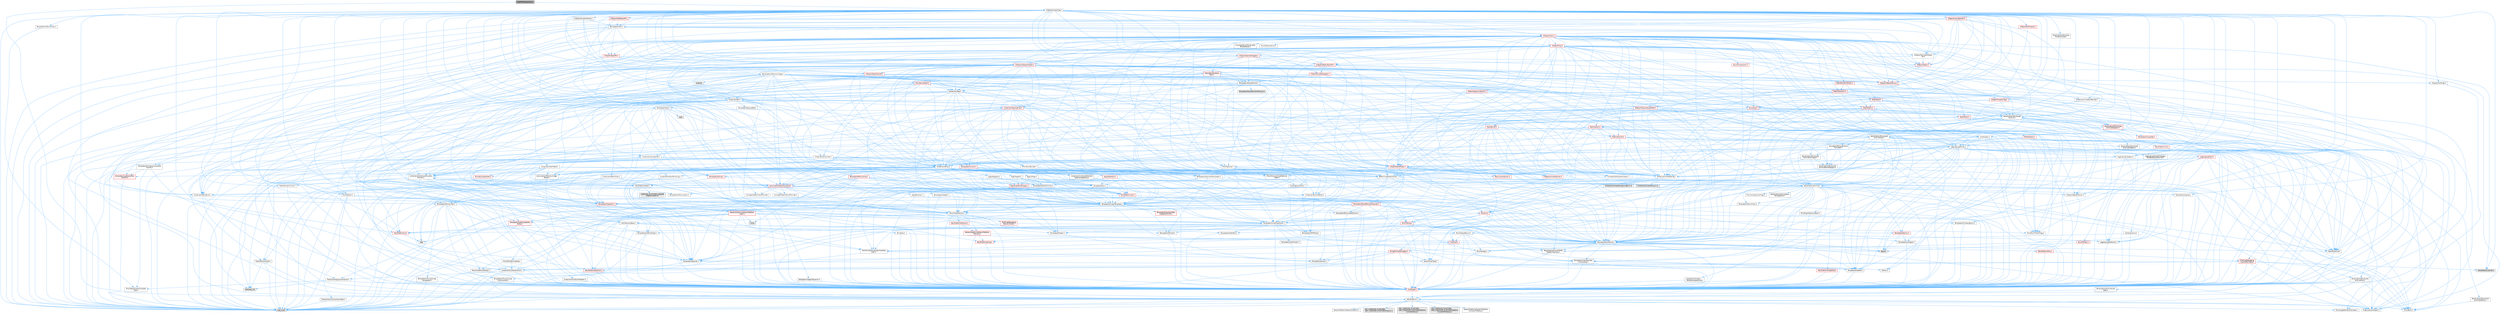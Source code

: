 digraph "RigVMPropertyUtils.h"
{
 // INTERACTIVE_SVG=YES
 // LATEX_PDF_SIZE
  bgcolor="transparent";
  edge [fontname=Helvetica,fontsize=10,labelfontname=Helvetica,labelfontsize=10];
  node [fontname=Helvetica,fontsize=10,shape=box,height=0.2,width=0.4];
  Node1 [id="Node000001",label="RigVMPropertyUtils.h",height=0.2,width=0.4,color="gray40", fillcolor="grey60", style="filled", fontcolor="black",tooltip=" "];
  Node1 -> Node2 [id="edge1_Node000001_Node000002",color="steelblue1",style="solid",tooltip=" "];
  Node2 [id="Node000002",label="HAL/Platform.h",height=0.2,width=0.4,color="grey40", fillcolor="white", style="filled",URL="$d9/dd0/Platform_8h.html",tooltip=" "];
  Node2 -> Node3 [id="edge2_Node000002_Node000003",color="steelblue1",style="solid",tooltip=" "];
  Node3 [id="Node000003",label="Misc/Build.h",height=0.2,width=0.4,color="grey40", fillcolor="white", style="filled",URL="$d3/dbb/Build_8h.html",tooltip=" "];
  Node2 -> Node4 [id="edge3_Node000002_Node000004",color="steelblue1",style="solid",tooltip=" "];
  Node4 [id="Node000004",label="Misc/LargeWorldCoordinates.h",height=0.2,width=0.4,color="grey40", fillcolor="white", style="filled",URL="$d2/dcb/LargeWorldCoordinates_8h.html",tooltip=" "];
  Node2 -> Node5 [id="edge4_Node000002_Node000005",color="steelblue1",style="solid",tooltip=" "];
  Node5 [id="Node000005",label="type_traits",height=0.2,width=0.4,color="grey60", fillcolor="#E0E0E0", style="filled",tooltip=" "];
  Node2 -> Node6 [id="edge5_Node000002_Node000006",color="steelblue1",style="solid",tooltip=" "];
  Node6 [id="Node000006",label="PreprocessorHelpers.h",height=0.2,width=0.4,color="grey40", fillcolor="white", style="filled",URL="$db/ddb/PreprocessorHelpers_8h.html",tooltip=" "];
  Node2 -> Node7 [id="edge6_Node000002_Node000007",color="steelblue1",style="solid",tooltip=" "];
  Node7 [id="Node000007",label="UBT_COMPILED_PLATFORM\l/UBT_COMPILED_PLATFORMPlatform\lCompilerPreSetup.h",height=0.2,width=0.4,color="grey60", fillcolor="#E0E0E0", style="filled",tooltip=" "];
  Node2 -> Node8 [id="edge7_Node000002_Node000008",color="steelblue1",style="solid",tooltip=" "];
  Node8 [id="Node000008",label="GenericPlatform/GenericPlatform\lCompilerPreSetup.h",height=0.2,width=0.4,color="grey40", fillcolor="white", style="filled",URL="$d9/dc8/GenericPlatformCompilerPreSetup_8h.html",tooltip=" "];
  Node2 -> Node9 [id="edge8_Node000002_Node000009",color="steelblue1",style="solid",tooltip=" "];
  Node9 [id="Node000009",label="GenericPlatform/GenericPlatform.h",height=0.2,width=0.4,color="grey40", fillcolor="white", style="filled",URL="$d6/d84/GenericPlatform_8h.html",tooltip=" "];
  Node2 -> Node10 [id="edge9_Node000002_Node000010",color="steelblue1",style="solid",tooltip=" "];
  Node10 [id="Node000010",label="UBT_COMPILED_PLATFORM\l/UBT_COMPILED_PLATFORMPlatform.h",height=0.2,width=0.4,color="grey60", fillcolor="#E0E0E0", style="filled",tooltip=" "];
  Node2 -> Node11 [id="edge10_Node000002_Node000011",color="steelblue1",style="solid",tooltip=" "];
  Node11 [id="Node000011",label="UBT_COMPILED_PLATFORM\l/UBT_COMPILED_PLATFORMPlatform\lCompilerSetup.h",height=0.2,width=0.4,color="grey60", fillcolor="#E0E0E0", style="filled",tooltip=" "];
  Node1 -> Node12 [id="edge11_Node000001_Node000012",color="steelblue1",style="solid",tooltip=" "];
  Node12 [id="Node000012",label="UObject/UnrealType.h",height=0.2,width=0.4,color="grey40", fillcolor="white", style="filled",URL="$d6/d2f/UnrealType_8h.html",tooltip=" "];
  Node12 -> Node13 [id="edge12_Node000012_Node000013",color="steelblue1",style="solid",tooltip=" "];
  Node13 [id="Node000013",label="Concepts/GetTypeHashable.h",height=0.2,width=0.4,color="grey40", fillcolor="white", style="filled",URL="$d3/da2/GetTypeHashable_8h.html",tooltip=" "];
  Node13 -> Node14 [id="edge13_Node000013_Node000014",color="steelblue1",style="solid",tooltip=" "];
  Node14 [id="Node000014",label="CoreTypes.h",height=0.2,width=0.4,color="red", fillcolor="#FFF0F0", style="filled",URL="$dc/dec/CoreTypes_8h.html",tooltip=" "];
  Node14 -> Node2 [id="edge14_Node000014_Node000002",color="steelblue1",style="solid",tooltip=" "];
  Node13 -> Node18 [id="edge15_Node000013_Node000018",color="steelblue1",style="solid",tooltip=" "];
  Node18 [id="Node000018",label="Templates/TypeHash.h",height=0.2,width=0.4,color="red", fillcolor="#FFF0F0", style="filled",URL="$d1/d62/TypeHash_8h.html",tooltip=" "];
  Node18 -> Node14 [id="edge16_Node000018_Node000014",color="steelblue1",style="solid",tooltip=" "];
  Node18 -> Node19 [id="edge17_Node000018_Node000019",color="steelblue1",style="solid",tooltip=" "];
  Node19 [id="Node000019",label="Templates/Requires.h",height=0.2,width=0.4,color="grey40", fillcolor="white", style="filled",URL="$dc/d96/Requires_8h.html",tooltip=" "];
  Node19 -> Node20 [id="edge18_Node000019_Node000020",color="steelblue1",style="solid",tooltip=" "];
  Node20 [id="Node000020",label="Templates/EnableIf.h",height=0.2,width=0.4,color="grey40", fillcolor="white", style="filled",URL="$d7/d60/EnableIf_8h.html",tooltip=" "];
  Node20 -> Node14 [id="edge19_Node000020_Node000014",color="steelblue1",style="solid",tooltip=" "];
  Node19 -> Node5 [id="edge20_Node000019_Node000005",color="steelblue1",style="solid",tooltip=" "];
  Node18 -> Node21 [id="edge21_Node000018_Node000021",color="steelblue1",style="solid",tooltip=" "];
  Node21 [id="Node000021",label="Misc/Crc.h",height=0.2,width=0.4,color="red", fillcolor="#FFF0F0", style="filled",URL="$d4/dd2/Crc_8h.html",tooltip=" "];
  Node21 -> Node14 [id="edge22_Node000021_Node000014",color="steelblue1",style="solid",tooltip=" "];
  Node21 -> Node22 [id="edge23_Node000021_Node000022",color="steelblue1",style="solid",tooltip=" "];
  Node22 [id="Node000022",label="HAL/PlatformString.h",height=0.2,width=0.4,color="red", fillcolor="#FFF0F0", style="filled",URL="$db/db5/PlatformString_8h.html",tooltip=" "];
  Node22 -> Node14 [id="edge24_Node000022_Node000014",color="steelblue1",style="solid",tooltip=" "];
  Node21 -> Node24 [id="edge25_Node000021_Node000024",color="steelblue1",style="solid",tooltip=" "];
  Node24 [id="Node000024",label="Misc/AssertionMacros.h",height=0.2,width=0.4,color="grey40", fillcolor="white", style="filled",URL="$d0/dfa/AssertionMacros_8h.html",tooltip=" "];
  Node24 -> Node14 [id="edge26_Node000024_Node000014",color="steelblue1",style="solid",tooltip=" "];
  Node24 -> Node2 [id="edge27_Node000024_Node000002",color="steelblue1",style="solid",tooltip=" "];
  Node24 -> Node25 [id="edge28_Node000024_Node000025",color="steelblue1",style="solid",tooltip=" "];
  Node25 [id="Node000025",label="HAL/PlatformMisc.h",height=0.2,width=0.4,color="red", fillcolor="#FFF0F0", style="filled",URL="$d0/df5/PlatformMisc_8h.html",tooltip=" "];
  Node25 -> Node14 [id="edge29_Node000025_Node000014",color="steelblue1",style="solid",tooltip=" "];
  Node25 -> Node53 [id="edge30_Node000025_Node000053",color="steelblue1",style="solid",tooltip=" "];
  Node53 [id="Node000053",label="ProfilingDebugging\l/CpuProfilerTrace.h",height=0.2,width=0.4,color="red", fillcolor="#FFF0F0", style="filled",URL="$da/dcb/CpuProfilerTrace_8h.html",tooltip=" "];
  Node53 -> Node14 [id="edge31_Node000053_Node000014",color="steelblue1",style="solid",tooltip=" "];
  Node53 -> Node33 [id="edge32_Node000053_Node000033",color="steelblue1",style="solid",tooltip=" "];
  Node33 [id="Node000033",label="Containers/ContainersFwd.h",height=0.2,width=0.4,color="grey40", fillcolor="white", style="filled",URL="$d4/d0a/ContainersFwd_8h.html",tooltip=" "];
  Node33 -> Node2 [id="edge33_Node000033_Node000002",color="steelblue1",style="solid",tooltip=" "];
  Node33 -> Node14 [id="edge34_Node000033_Node000014",color="steelblue1",style="solid",tooltip=" "];
  Node33 -> Node30 [id="edge35_Node000033_Node000030",color="steelblue1",style="solid",tooltip=" "];
  Node30 [id="Node000030",label="Traits/IsContiguousContainer.h",height=0.2,width=0.4,color="grey40", fillcolor="white", style="filled",URL="$d5/d3c/IsContiguousContainer_8h.html",tooltip=" "];
  Node30 -> Node14 [id="edge36_Node000030_Node000014",color="steelblue1",style="solid",tooltip=" "];
  Node30 -> Node31 [id="edge37_Node000030_Node000031",color="steelblue1",style="solid",tooltip=" "];
  Node31 [id="Node000031",label="Misc/StaticAssertComplete\lType.h",height=0.2,width=0.4,color="grey40", fillcolor="white", style="filled",URL="$d5/d4e/StaticAssertCompleteType_8h.html",tooltip=" "];
  Node30 -> Node29 [id="edge38_Node000030_Node000029",color="steelblue1",style="solid",tooltip=" "];
  Node29 [id="Node000029",label="initializer_list",height=0.2,width=0.4,color="grey60", fillcolor="#E0E0E0", style="filled",tooltip=" "];
  Node53 -> Node54 [id="edge39_Node000053_Node000054",color="steelblue1",style="solid",tooltip=" "];
  Node54 [id="Node000054",label="HAL/PlatformAtomics.h",height=0.2,width=0.4,color="red", fillcolor="#FFF0F0", style="filled",URL="$d3/d36/PlatformAtomics_8h.html",tooltip=" "];
  Node54 -> Node14 [id="edge40_Node000054_Node000014",color="steelblue1",style="solid",tooltip=" "];
  Node53 -> Node6 [id="edge41_Node000053_Node000006",color="steelblue1",style="solid",tooltip=" "];
  Node53 -> Node3 [id="edge42_Node000053_Node000003",color="steelblue1",style="solid",tooltip=" "];
  Node53 -> Node58 [id="edge43_Node000053_Node000058",color="steelblue1",style="solid",tooltip=" "];
  Node58 [id="Node000058",label="Trace/Detail/Channel.h",height=0.2,width=0.4,color="grey60", fillcolor="#E0E0E0", style="filled",tooltip=" "];
  Node24 -> Node6 [id="edge44_Node000024_Node000006",color="steelblue1",style="solid",tooltip=" "];
  Node24 -> Node20 [id="edge45_Node000024_Node000020",color="steelblue1",style="solid",tooltip=" "];
  Node24 -> Node61 [id="edge46_Node000024_Node000061",color="steelblue1",style="solid",tooltip=" "];
  Node61 [id="Node000061",label="Templates/IsArrayOrRefOf\lTypeByPredicate.h",height=0.2,width=0.4,color="grey40", fillcolor="white", style="filled",URL="$d6/da1/IsArrayOrRefOfTypeByPredicate_8h.html",tooltip=" "];
  Node61 -> Node14 [id="edge47_Node000061_Node000014",color="steelblue1",style="solid",tooltip=" "];
  Node24 -> Node62 [id="edge48_Node000024_Node000062",color="steelblue1",style="solid",tooltip=" "];
  Node62 [id="Node000062",label="Templates/IsValidVariadic\lFunctionArg.h",height=0.2,width=0.4,color="grey40", fillcolor="white", style="filled",URL="$d0/dc8/IsValidVariadicFunctionArg_8h.html",tooltip=" "];
  Node62 -> Node14 [id="edge49_Node000062_Node000014",color="steelblue1",style="solid",tooltip=" "];
  Node62 -> Node63 [id="edge50_Node000062_Node000063",color="steelblue1",style="solid",tooltip=" "];
  Node63 [id="Node000063",label="IsEnum.h",height=0.2,width=0.4,color="grey40", fillcolor="white", style="filled",URL="$d4/de5/IsEnum_8h.html",tooltip=" "];
  Node62 -> Node5 [id="edge51_Node000062_Node000005",color="steelblue1",style="solid",tooltip=" "];
  Node24 -> Node64 [id="edge52_Node000024_Node000064",color="steelblue1",style="solid",tooltip=" "];
  Node64 [id="Node000064",label="Traits/IsCharEncodingCompatible\lWith.h",height=0.2,width=0.4,color="grey40", fillcolor="white", style="filled",URL="$df/dd1/IsCharEncodingCompatibleWith_8h.html",tooltip=" "];
  Node64 -> Node5 [id="edge53_Node000064_Node000005",color="steelblue1",style="solid",tooltip=" "];
  Node64 -> Node65 [id="edge54_Node000064_Node000065",color="steelblue1",style="solid",tooltip=" "];
  Node65 [id="Node000065",label="Traits/IsCharType.h",height=0.2,width=0.4,color="grey40", fillcolor="white", style="filled",URL="$db/d51/IsCharType_8h.html",tooltip=" "];
  Node65 -> Node14 [id="edge55_Node000065_Node000014",color="steelblue1",style="solid",tooltip=" "];
  Node24 -> Node66 [id="edge56_Node000024_Node000066",color="steelblue1",style="solid",tooltip=" "];
  Node66 [id="Node000066",label="Misc/VarArgs.h",height=0.2,width=0.4,color="grey40", fillcolor="white", style="filled",URL="$d5/d6f/VarArgs_8h.html",tooltip=" "];
  Node66 -> Node14 [id="edge57_Node000066_Node000014",color="steelblue1",style="solid",tooltip=" "];
  Node24 -> Node67 [id="edge58_Node000024_Node000067",color="steelblue1",style="solid",tooltip=" "];
  Node67 [id="Node000067",label="String/FormatStringSan.h",height=0.2,width=0.4,color="red", fillcolor="#FFF0F0", style="filled",URL="$d3/d8b/FormatStringSan_8h.html",tooltip=" "];
  Node67 -> Node5 [id="edge59_Node000067_Node000005",color="steelblue1",style="solid",tooltip=" "];
  Node67 -> Node14 [id="edge60_Node000067_Node000014",color="steelblue1",style="solid",tooltip=" "];
  Node67 -> Node19 [id="edge61_Node000067_Node000019",color="steelblue1",style="solid",tooltip=" "];
  Node67 -> Node68 [id="edge62_Node000067_Node000068",color="steelblue1",style="solid",tooltip=" "];
  Node68 [id="Node000068",label="Templates/Identity.h",height=0.2,width=0.4,color="grey40", fillcolor="white", style="filled",URL="$d0/dd5/Identity_8h.html",tooltip=" "];
  Node67 -> Node62 [id="edge63_Node000067_Node000062",color="steelblue1",style="solid",tooltip=" "];
  Node67 -> Node65 [id="edge64_Node000067_Node000065",color="steelblue1",style="solid",tooltip=" "];
  Node67 -> Node33 [id="edge65_Node000067_Node000033",color="steelblue1",style="solid",tooltip=" "];
  Node24 -> Node72 [id="edge66_Node000024_Node000072",color="steelblue1",style="solid",tooltip=" "];
  Node72 [id="Node000072",label="atomic",height=0.2,width=0.4,color="grey60", fillcolor="#E0E0E0", style="filled",tooltip=" "];
  Node21 -> Node73 [id="edge67_Node000021_Node000073",color="steelblue1",style="solid",tooltip=" "];
  Node73 [id="Node000073",label="Misc/CString.h",height=0.2,width=0.4,color="red", fillcolor="#FFF0F0", style="filled",URL="$d2/d49/CString_8h.html",tooltip=" "];
  Node73 -> Node14 [id="edge68_Node000073_Node000014",color="steelblue1",style="solid",tooltip=" "];
  Node73 -> Node37 [id="edge69_Node000073_Node000037",color="steelblue1",style="solid",tooltip=" "];
  Node37 [id="Node000037",label="HAL/PlatformCrt.h",height=0.2,width=0.4,color="red", fillcolor="#FFF0F0", style="filled",URL="$d8/d75/PlatformCrt_8h.html",tooltip=" "];
  Node37 -> Node38 [id="edge70_Node000037_Node000038",color="steelblue1",style="solid",tooltip=" "];
  Node38 [id="Node000038",label="new",height=0.2,width=0.4,color="grey60", fillcolor="#E0E0E0", style="filled",tooltip=" "];
  Node73 -> Node22 [id="edge71_Node000073_Node000022",color="steelblue1",style="solid",tooltip=" "];
  Node73 -> Node24 [id="edge72_Node000073_Node000024",color="steelblue1",style="solid",tooltip=" "];
  Node73 -> Node66 [id="edge73_Node000073_Node000066",color="steelblue1",style="solid",tooltip=" "];
  Node73 -> Node61 [id="edge74_Node000073_Node000061",color="steelblue1",style="solid",tooltip=" "];
  Node73 -> Node62 [id="edge75_Node000073_Node000062",color="steelblue1",style="solid",tooltip=" "];
  Node73 -> Node64 [id="edge76_Node000073_Node000064",color="steelblue1",style="solid",tooltip=" "];
  Node21 -> Node78 [id="edge77_Node000021_Node000078",color="steelblue1",style="solid",tooltip=" "];
  Node78 [id="Node000078",label="Templates/UnrealTypeTraits.h",height=0.2,width=0.4,color="grey40", fillcolor="white", style="filled",URL="$d2/d2d/UnrealTypeTraits_8h.html",tooltip=" "];
  Node78 -> Node14 [id="edge78_Node000078_Node000014",color="steelblue1",style="solid",tooltip=" "];
  Node78 -> Node79 [id="edge79_Node000078_Node000079",color="steelblue1",style="solid",tooltip=" "];
  Node79 [id="Node000079",label="Templates/IsPointer.h",height=0.2,width=0.4,color="grey40", fillcolor="white", style="filled",URL="$d7/d05/IsPointer_8h.html",tooltip=" "];
  Node79 -> Node14 [id="edge80_Node000079_Node000014",color="steelblue1",style="solid",tooltip=" "];
  Node78 -> Node24 [id="edge81_Node000078_Node000024",color="steelblue1",style="solid",tooltip=" "];
  Node78 -> Node80 [id="edge82_Node000078_Node000080",color="steelblue1",style="solid",tooltip=" "];
  Node80 [id="Node000080",label="Templates/AndOrNot.h",height=0.2,width=0.4,color="grey40", fillcolor="white", style="filled",URL="$db/d0a/AndOrNot_8h.html",tooltip=" "];
  Node80 -> Node14 [id="edge83_Node000080_Node000014",color="steelblue1",style="solid",tooltip=" "];
  Node78 -> Node20 [id="edge84_Node000078_Node000020",color="steelblue1",style="solid",tooltip=" "];
  Node78 -> Node81 [id="edge85_Node000078_Node000081",color="steelblue1",style="solid",tooltip=" "];
  Node81 [id="Node000081",label="Templates/IsArithmetic.h",height=0.2,width=0.4,color="grey40", fillcolor="white", style="filled",URL="$d2/d5d/IsArithmetic_8h.html",tooltip=" "];
  Node81 -> Node14 [id="edge86_Node000081_Node000014",color="steelblue1",style="solid",tooltip=" "];
  Node78 -> Node63 [id="edge87_Node000078_Node000063",color="steelblue1",style="solid",tooltip=" "];
  Node78 -> Node82 [id="edge88_Node000078_Node000082",color="steelblue1",style="solid",tooltip=" "];
  Node82 [id="Node000082",label="Templates/Models.h",height=0.2,width=0.4,color="grey40", fillcolor="white", style="filled",URL="$d3/d0c/Models_8h.html",tooltip=" "];
  Node82 -> Node68 [id="edge89_Node000082_Node000068",color="steelblue1",style="solid",tooltip=" "];
  Node78 -> Node83 [id="edge90_Node000078_Node000083",color="steelblue1",style="solid",tooltip=" "];
  Node83 [id="Node000083",label="Templates/IsPODType.h",height=0.2,width=0.4,color="grey40", fillcolor="white", style="filled",URL="$d7/db1/IsPODType_8h.html",tooltip=" "];
  Node83 -> Node14 [id="edge91_Node000083_Node000014",color="steelblue1",style="solid",tooltip=" "];
  Node78 -> Node84 [id="edge92_Node000078_Node000084",color="steelblue1",style="solid",tooltip=" "];
  Node84 [id="Node000084",label="Templates/IsUECoreType.h",height=0.2,width=0.4,color="grey40", fillcolor="white", style="filled",URL="$d1/db8/IsUECoreType_8h.html",tooltip=" "];
  Node84 -> Node14 [id="edge93_Node000084_Node000014",color="steelblue1",style="solid",tooltip=" "];
  Node84 -> Node5 [id="edge94_Node000084_Node000005",color="steelblue1",style="solid",tooltip=" "];
  Node78 -> Node85 [id="edge95_Node000078_Node000085",color="steelblue1",style="solid",tooltip=" "];
  Node85 [id="Node000085",label="Templates/IsTriviallyCopy\lConstructible.h",height=0.2,width=0.4,color="grey40", fillcolor="white", style="filled",URL="$d3/d78/IsTriviallyCopyConstructible_8h.html",tooltip=" "];
  Node85 -> Node14 [id="edge96_Node000085_Node000014",color="steelblue1",style="solid",tooltip=" "];
  Node85 -> Node5 [id="edge97_Node000085_Node000005",color="steelblue1",style="solid",tooltip=" "];
  Node21 -> Node65 [id="edge98_Node000021_Node000065",color="steelblue1",style="solid",tooltip=" "];
  Node18 -> Node5 [id="edge99_Node000018_Node000005",color="steelblue1",style="solid",tooltip=" "];
  Node12 -> Node87 [id="edge100_Node000012_Node000087",color="steelblue1",style="solid",tooltip=" "];
  Node87 [id="Node000087",label="Containers/Array.h",height=0.2,width=0.4,color="grey40", fillcolor="white", style="filled",URL="$df/dd0/Array_8h.html",tooltip=" "];
  Node87 -> Node14 [id="edge101_Node000087_Node000014",color="steelblue1",style="solid",tooltip=" "];
  Node87 -> Node24 [id="edge102_Node000087_Node000024",color="steelblue1",style="solid",tooltip=" "];
  Node87 -> Node88 [id="edge103_Node000087_Node000088",color="steelblue1",style="solid",tooltip=" "];
  Node88 [id="Node000088",label="Misc/IntrusiveUnsetOptional\lState.h",height=0.2,width=0.4,color="grey40", fillcolor="white", style="filled",URL="$d2/d0a/IntrusiveUnsetOptionalState_8h.html",tooltip=" "];
  Node88 -> Node89 [id="edge104_Node000088_Node000089",color="steelblue1",style="solid",tooltip=" "];
  Node89 [id="Node000089",label="Misc/OptionalFwd.h",height=0.2,width=0.4,color="grey40", fillcolor="white", style="filled",URL="$dc/d50/OptionalFwd_8h.html",tooltip=" "];
  Node87 -> Node90 [id="edge105_Node000087_Node000090",color="steelblue1",style="solid",tooltip=" "];
  Node90 [id="Node000090",label="Misc/ReverseIterate.h",height=0.2,width=0.4,color="red", fillcolor="#FFF0F0", style="filled",URL="$db/de3/ReverseIterate_8h.html",tooltip=" "];
  Node90 -> Node2 [id="edge106_Node000090_Node000002",color="steelblue1",style="solid",tooltip=" "];
  Node87 -> Node92 [id="edge107_Node000087_Node000092",color="steelblue1",style="solid",tooltip=" "];
  Node92 [id="Node000092",label="HAL/UnrealMemory.h",height=0.2,width=0.4,color="grey40", fillcolor="white", style="filled",URL="$d9/d96/UnrealMemory_8h.html",tooltip=" "];
  Node92 -> Node14 [id="edge108_Node000092_Node000014",color="steelblue1",style="solid",tooltip=" "];
  Node92 -> Node93 [id="edge109_Node000092_Node000093",color="steelblue1",style="solid",tooltip=" "];
  Node93 [id="Node000093",label="GenericPlatform/GenericPlatform\lMemory.h",height=0.2,width=0.4,color="red", fillcolor="#FFF0F0", style="filled",URL="$dd/d22/GenericPlatformMemory_8h.html",tooltip=" "];
  Node93 -> Node32 [id="edge110_Node000093_Node000032",color="steelblue1",style="solid",tooltip=" "];
  Node32 [id="Node000032",label="CoreFwd.h",height=0.2,width=0.4,color="red", fillcolor="#FFF0F0", style="filled",URL="$d1/d1e/CoreFwd_8h.html",tooltip=" "];
  Node32 -> Node14 [id="edge111_Node000032_Node000014",color="steelblue1",style="solid",tooltip=" "];
  Node32 -> Node33 [id="edge112_Node000032_Node000033",color="steelblue1",style="solid",tooltip=" "];
  Node32 -> Node34 [id="edge113_Node000032_Node000034",color="steelblue1",style="solid",tooltip=" "];
  Node34 [id="Node000034",label="Math/MathFwd.h",height=0.2,width=0.4,color="grey40", fillcolor="white", style="filled",URL="$d2/d10/MathFwd_8h.html",tooltip=" "];
  Node34 -> Node2 [id="edge114_Node000034_Node000002",color="steelblue1",style="solid",tooltip=" "];
  Node93 -> Node14 [id="edge115_Node000093_Node000014",color="steelblue1",style="solid",tooltip=" "];
  Node93 -> Node22 [id="edge116_Node000093_Node000022",color="steelblue1",style="solid",tooltip=" "];
  Node92 -> Node94 [id="edge117_Node000092_Node000094",color="steelblue1",style="solid",tooltip=" "];
  Node94 [id="Node000094",label="HAL/MemoryBase.h",height=0.2,width=0.4,color="grey40", fillcolor="white", style="filled",URL="$d6/d9f/MemoryBase_8h.html",tooltip=" "];
  Node94 -> Node14 [id="edge118_Node000094_Node000014",color="steelblue1",style="solid",tooltip=" "];
  Node94 -> Node54 [id="edge119_Node000094_Node000054",color="steelblue1",style="solid",tooltip=" "];
  Node94 -> Node37 [id="edge120_Node000094_Node000037",color="steelblue1",style="solid",tooltip=" "];
  Node94 -> Node95 [id="edge121_Node000094_Node000095",color="steelblue1",style="solid",tooltip=" "];
  Node95 [id="Node000095",label="Misc/Exec.h",height=0.2,width=0.4,color="grey40", fillcolor="white", style="filled",URL="$de/ddb/Exec_8h.html",tooltip=" "];
  Node95 -> Node14 [id="edge122_Node000095_Node000014",color="steelblue1",style="solid",tooltip=" "];
  Node95 -> Node24 [id="edge123_Node000095_Node000024",color="steelblue1",style="solid",tooltip=" "];
  Node94 -> Node96 [id="edge124_Node000094_Node000096",color="steelblue1",style="solid",tooltip=" "];
  Node96 [id="Node000096",label="Misc/OutputDevice.h",height=0.2,width=0.4,color="grey40", fillcolor="white", style="filled",URL="$d7/d32/OutputDevice_8h.html",tooltip=" "];
  Node96 -> Node32 [id="edge125_Node000096_Node000032",color="steelblue1",style="solid",tooltip=" "];
  Node96 -> Node14 [id="edge126_Node000096_Node000014",color="steelblue1",style="solid",tooltip=" "];
  Node96 -> Node97 [id="edge127_Node000096_Node000097",color="steelblue1",style="solid",tooltip=" "];
  Node97 [id="Node000097",label="Logging/LogVerbosity.h",height=0.2,width=0.4,color="grey40", fillcolor="white", style="filled",URL="$d2/d8f/LogVerbosity_8h.html",tooltip=" "];
  Node97 -> Node14 [id="edge128_Node000097_Node000014",color="steelblue1",style="solid",tooltip=" "];
  Node96 -> Node66 [id="edge129_Node000096_Node000066",color="steelblue1",style="solid",tooltip=" "];
  Node96 -> Node61 [id="edge130_Node000096_Node000061",color="steelblue1",style="solid",tooltip=" "];
  Node96 -> Node62 [id="edge131_Node000096_Node000062",color="steelblue1",style="solid",tooltip=" "];
  Node96 -> Node64 [id="edge132_Node000096_Node000064",color="steelblue1",style="solid",tooltip=" "];
  Node94 -> Node98 [id="edge133_Node000094_Node000098",color="steelblue1",style="solid",tooltip=" "];
  Node98 [id="Node000098",label="Templates/Atomic.h",height=0.2,width=0.4,color="red", fillcolor="#FFF0F0", style="filled",URL="$d3/d91/Atomic_8h.html",tooltip=" "];
  Node98 -> Node101 [id="edge134_Node000098_Node000101",color="steelblue1",style="solid",tooltip=" "];
  Node101 [id="Node000101",label="Templates/IsIntegral.h",height=0.2,width=0.4,color="grey40", fillcolor="white", style="filled",URL="$da/d64/IsIntegral_8h.html",tooltip=" "];
  Node101 -> Node14 [id="edge135_Node000101_Node000014",color="steelblue1",style="solid",tooltip=" "];
  Node98 -> Node72 [id="edge136_Node000098_Node000072",color="steelblue1",style="solid",tooltip=" "];
  Node92 -> Node104 [id="edge137_Node000092_Node000104",color="steelblue1",style="solid",tooltip=" "];
  Node104 [id="Node000104",label="HAL/PlatformMemory.h",height=0.2,width=0.4,color="red", fillcolor="#FFF0F0", style="filled",URL="$de/d68/PlatformMemory_8h.html",tooltip=" "];
  Node104 -> Node14 [id="edge138_Node000104_Node000014",color="steelblue1",style="solid",tooltip=" "];
  Node104 -> Node93 [id="edge139_Node000104_Node000093",color="steelblue1",style="solid",tooltip=" "];
  Node92 -> Node106 [id="edge140_Node000092_Node000106",color="steelblue1",style="solid",tooltip=" "];
  Node106 [id="Node000106",label="ProfilingDebugging\l/MemoryTrace.h",height=0.2,width=0.4,color="red", fillcolor="#FFF0F0", style="filled",URL="$da/dd7/MemoryTrace_8h.html",tooltip=" "];
  Node106 -> Node2 [id="edge141_Node000106_Node000002",color="steelblue1",style="solid",tooltip=" "];
  Node106 -> Node49 [id="edge142_Node000106_Node000049",color="steelblue1",style="solid",tooltip=" "];
  Node49 [id="Node000049",label="Misc/EnumClassFlags.h",height=0.2,width=0.4,color="grey40", fillcolor="white", style="filled",URL="$d8/de7/EnumClassFlags_8h.html",tooltip=" "];
  Node92 -> Node79 [id="edge143_Node000092_Node000079",color="steelblue1",style="solid",tooltip=" "];
  Node87 -> Node78 [id="edge144_Node000087_Node000078",color="steelblue1",style="solid",tooltip=" "];
  Node87 -> Node107 [id="edge145_Node000087_Node000107",color="steelblue1",style="solid",tooltip=" "];
  Node107 [id="Node000107",label="Templates/UnrealTemplate.h",height=0.2,width=0.4,color="grey40", fillcolor="white", style="filled",URL="$d4/d24/UnrealTemplate_8h.html",tooltip=" "];
  Node107 -> Node14 [id="edge146_Node000107_Node000014",color="steelblue1",style="solid",tooltip=" "];
  Node107 -> Node79 [id="edge147_Node000107_Node000079",color="steelblue1",style="solid",tooltip=" "];
  Node107 -> Node92 [id="edge148_Node000107_Node000092",color="steelblue1",style="solid",tooltip=" "];
  Node107 -> Node108 [id="edge149_Node000107_Node000108",color="steelblue1",style="solid",tooltip=" "];
  Node108 [id="Node000108",label="Templates/CopyQualifiers\lAndRefsFromTo.h",height=0.2,width=0.4,color="red", fillcolor="#FFF0F0", style="filled",URL="$d3/db3/CopyQualifiersAndRefsFromTo_8h.html",tooltip=" "];
  Node107 -> Node78 [id="edge150_Node000107_Node000078",color="steelblue1",style="solid",tooltip=" "];
  Node107 -> Node110 [id="edge151_Node000107_Node000110",color="steelblue1",style="solid",tooltip=" "];
  Node110 [id="Node000110",label="Templates/RemoveReference.h",height=0.2,width=0.4,color="grey40", fillcolor="white", style="filled",URL="$da/dbe/RemoveReference_8h.html",tooltip=" "];
  Node110 -> Node14 [id="edge152_Node000110_Node000014",color="steelblue1",style="solid",tooltip=" "];
  Node107 -> Node19 [id="edge153_Node000107_Node000019",color="steelblue1",style="solid",tooltip=" "];
  Node107 -> Node111 [id="edge154_Node000107_Node000111",color="steelblue1",style="solid",tooltip=" "];
  Node111 [id="Node000111",label="Templates/TypeCompatible\lBytes.h",height=0.2,width=0.4,color="red", fillcolor="#FFF0F0", style="filled",URL="$df/d0a/TypeCompatibleBytes_8h.html",tooltip=" "];
  Node111 -> Node14 [id="edge155_Node000111_Node000014",color="steelblue1",style="solid",tooltip=" "];
  Node111 -> Node38 [id="edge156_Node000111_Node000038",color="steelblue1",style="solid",tooltip=" "];
  Node111 -> Node5 [id="edge157_Node000111_Node000005",color="steelblue1",style="solid",tooltip=" "];
  Node107 -> Node68 [id="edge158_Node000107_Node000068",color="steelblue1",style="solid",tooltip=" "];
  Node107 -> Node30 [id="edge159_Node000107_Node000030",color="steelblue1",style="solid",tooltip=" "];
  Node107 -> Node112 [id="edge160_Node000107_Node000112",color="steelblue1",style="solid",tooltip=" "];
  Node112 [id="Node000112",label="Traits/UseBitwiseSwap.h",height=0.2,width=0.4,color="grey40", fillcolor="white", style="filled",URL="$db/df3/UseBitwiseSwap_8h.html",tooltip=" "];
  Node112 -> Node14 [id="edge161_Node000112_Node000014",color="steelblue1",style="solid",tooltip=" "];
  Node112 -> Node5 [id="edge162_Node000112_Node000005",color="steelblue1",style="solid",tooltip=" "];
  Node107 -> Node5 [id="edge163_Node000107_Node000005",color="steelblue1",style="solid",tooltip=" "];
  Node87 -> Node113 [id="edge164_Node000087_Node000113",color="steelblue1",style="solid",tooltip=" "];
  Node113 [id="Node000113",label="Containers/AllowShrinking.h",height=0.2,width=0.4,color="grey40", fillcolor="white", style="filled",URL="$d7/d1a/AllowShrinking_8h.html",tooltip=" "];
  Node113 -> Node14 [id="edge165_Node000113_Node000014",color="steelblue1",style="solid",tooltip=" "];
  Node87 -> Node114 [id="edge166_Node000087_Node000114",color="steelblue1",style="solid",tooltip=" "];
  Node114 [id="Node000114",label="Containers/ContainerAllocation\lPolicies.h",height=0.2,width=0.4,color="grey40", fillcolor="white", style="filled",URL="$d7/dff/ContainerAllocationPolicies_8h.html",tooltip=" "];
  Node114 -> Node14 [id="edge167_Node000114_Node000014",color="steelblue1",style="solid",tooltip=" "];
  Node114 -> Node115 [id="edge168_Node000114_Node000115",color="steelblue1",style="solid",tooltip=" "];
  Node115 [id="Node000115",label="Containers/ContainerHelpers.h",height=0.2,width=0.4,color="grey40", fillcolor="white", style="filled",URL="$d7/d33/ContainerHelpers_8h.html",tooltip=" "];
  Node115 -> Node14 [id="edge169_Node000115_Node000014",color="steelblue1",style="solid",tooltip=" "];
  Node114 -> Node114 [id="edge170_Node000114_Node000114",color="steelblue1",style="solid",tooltip=" "];
  Node114 -> Node116 [id="edge171_Node000114_Node000116",color="steelblue1",style="solid",tooltip=" "];
  Node116 [id="Node000116",label="HAL/PlatformMath.h",height=0.2,width=0.4,color="grey40", fillcolor="white", style="filled",URL="$dc/d53/PlatformMath_8h.html",tooltip=" "];
  Node116 -> Node14 [id="edge172_Node000116_Node000014",color="steelblue1",style="solid",tooltip=" "];
  Node116 -> Node117 [id="edge173_Node000116_Node000117",color="steelblue1",style="solid",tooltip=" "];
  Node117 [id="Node000117",label="GenericPlatform/GenericPlatform\lMath.h",height=0.2,width=0.4,color="red", fillcolor="#FFF0F0", style="filled",URL="$d5/d79/GenericPlatformMath_8h.html",tooltip=" "];
  Node117 -> Node14 [id="edge174_Node000117_Node000014",color="steelblue1",style="solid",tooltip=" "];
  Node117 -> Node33 [id="edge175_Node000117_Node000033",color="steelblue1",style="solid",tooltip=" "];
  Node117 -> Node37 [id="edge176_Node000117_Node000037",color="steelblue1",style="solid",tooltip=" "];
  Node117 -> Node80 [id="edge177_Node000117_Node000080",color="steelblue1",style="solid",tooltip=" "];
  Node117 -> Node119 [id="edge178_Node000117_Node000119",color="steelblue1",style="solid",tooltip=" "];
  Node119 [id="Node000119",label="Templates/IsFloatingPoint.h",height=0.2,width=0.4,color="grey40", fillcolor="white", style="filled",URL="$d3/d11/IsFloatingPoint_8h.html",tooltip=" "];
  Node119 -> Node14 [id="edge179_Node000119_Node000014",color="steelblue1",style="solid",tooltip=" "];
  Node117 -> Node78 [id="edge180_Node000117_Node000078",color="steelblue1",style="solid",tooltip=" "];
  Node117 -> Node19 [id="edge181_Node000117_Node000019",color="steelblue1",style="solid",tooltip=" "];
  Node117 -> Node111 [id="edge182_Node000117_Node000111",color="steelblue1",style="solid",tooltip=" "];
  Node117 -> Node122 [id="edge183_Node000117_Node000122",color="steelblue1",style="solid",tooltip=" "];
  Node122 [id="Node000122",label="limits",height=0.2,width=0.4,color="grey60", fillcolor="#E0E0E0", style="filled",tooltip=" "];
  Node117 -> Node5 [id="edge184_Node000117_Node000005",color="steelblue1",style="solid",tooltip=" "];
  Node116 -> Node123 [id="edge185_Node000116_Node000123",color="steelblue1",style="solid",tooltip=" "];
  Node123 [id="Node000123",label="COMPILED_PLATFORM_HEADER\l(PlatformMath.h)",height=0.2,width=0.4,color="grey60", fillcolor="#E0E0E0", style="filled",tooltip=" "];
  Node114 -> Node92 [id="edge186_Node000114_Node000092",color="steelblue1",style="solid",tooltip=" "];
  Node114 -> Node47 [id="edge187_Node000114_Node000047",color="steelblue1",style="solid",tooltip=" "];
  Node47 [id="Node000047",label="Math/NumericLimits.h",height=0.2,width=0.4,color="grey40", fillcolor="white", style="filled",URL="$df/d1b/NumericLimits_8h.html",tooltip=" "];
  Node47 -> Node14 [id="edge188_Node000047_Node000014",color="steelblue1",style="solid",tooltip=" "];
  Node114 -> Node24 [id="edge189_Node000114_Node000024",color="steelblue1",style="solid",tooltip=" "];
  Node114 -> Node124 [id="edge190_Node000114_Node000124",color="steelblue1",style="solid",tooltip=" "];
  Node124 [id="Node000124",label="Templates/IsPolymorphic.h",height=0.2,width=0.4,color="grey40", fillcolor="white", style="filled",URL="$dc/d20/IsPolymorphic_8h.html",tooltip=" "];
  Node114 -> Node125 [id="edge191_Node000114_Node000125",color="steelblue1",style="solid",tooltip=" "];
  Node125 [id="Node000125",label="Templates/MemoryOps.h",height=0.2,width=0.4,color="grey40", fillcolor="white", style="filled",URL="$db/dea/MemoryOps_8h.html",tooltip=" "];
  Node125 -> Node14 [id="edge192_Node000125_Node000014",color="steelblue1",style="solid",tooltip=" "];
  Node125 -> Node92 [id="edge193_Node000125_Node000092",color="steelblue1",style="solid",tooltip=" "];
  Node125 -> Node103 [id="edge194_Node000125_Node000103",color="steelblue1",style="solid",tooltip=" "];
  Node103 [id="Node000103",label="Templates/IsTriviallyCopy\lAssignable.h",height=0.2,width=0.4,color="grey40", fillcolor="white", style="filled",URL="$d2/df2/IsTriviallyCopyAssignable_8h.html",tooltip=" "];
  Node103 -> Node14 [id="edge195_Node000103_Node000014",color="steelblue1",style="solid",tooltip=" "];
  Node103 -> Node5 [id="edge196_Node000103_Node000005",color="steelblue1",style="solid",tooltip=" "];
  Node125 -> Node85 [id="edge197_Node000125_Node000085",color="steelblue1",style="solid",tooltip=" "];
  Node125 -> Node19 [id="edge198_Node000125_Node000019",color="steelblue1",style="solid",tooltip=" "];
  Node125 -> Node78 [id="edge199_Node000125_Node000078",color="steelblue1",style="solid",tooltip=" "];
  Node125 -> Node112 [id="edge200_Node000125_Node000112",color="steelblue1",style="solid",tooltip=" "];
  Node125 -> Node38 [id="edge201_Node000125_Node000038",color="steelblue1",style="solid",tooltip=" "];
  Node125 -> Node5 [id="edge202_Node000125_Node000005",color="steelblue1",style="solid",tooltip=" "];
  Node114 -> Node111 [id="edge203_Node000114_Node000111",color="steelblue1",style="solid",tooltip=" "];
  Node114 -> Node5 [id="edge204_Node000114_Node000005",color="steelblue1",style="solid",tooltip=" "];
  Node87 -> Node126 [id="edge205_Node000087_Node000126",color="steelblue1",style="solid",tooltip=" "];
  Node126 [id="Node000126",label="Containers/ContainerElement\lTypeCompatibility.h",height=0.2,width=0.4,color="grey40", fillcolor="white", style="filled",URL="$df/ddf/ContainerElementTypeCompatibility_8h.html",tooltip=" "];
  Node126 -> Node14 [id="edge206_Node000126_Node000014",color="steelblue1",style="solid",tooltip=" "];
  Node126 -> Node78 [id="edge207_Node000126_Node000078",color="steelblue1",style="solid",tooltip=" "];
  Node87 -> Node127 [id="edge208_Node000087_Node000127",color="steelblue1",style="solid",tooltip=" "];
  Node127 [id="Node000127",label="Serialization/Archive.h",height=0.2,width=0.4,color="grey40", fillcolor="white", style="filled",URL="$d7/d3b/Archive_8h.html",tooltip=" "];
  Node127 -> Node32 [id="edge209_Node000127_Node000032",color="steelblue1",style="solid",tooltip=" "];
  Node127 -> Node14 [id="edge210_Node000127_Node000014",color="steelblue1",style="solid",tooltip=" "];
  Node127 -> Node128 [id="edge211_Node000127_Node000128",color="steelblue1",style="solid",tooltip=" "];
  Node128 [id="Node000128",label="HAL/PlatformProperties.h",height=0.2,width=0.4,color="red", fillcolor="#FFF0F0", style="filled",URL="$d9/db0/PlatformProperties_8h.html",tooltip=" "];
  Node128 -> Node14 [id="edge212_Node000128_Node000014",color="steelblue1",style="solid",tooltip=" "];
  Node127 -> Node131 [id="edge213_Node000127_Node000131",color="steelblue1",style="solid",tooltip=" "];
  Node131 [id="Node000131",label="Internationalization\l/TextNamespaceFwd.h",height=0.2,width=0.4,color="grey40", fillcolor="white", style="filled",URL="$d8/d97/TextNamespaceFwd_8h.html",tooltip=" "];
  Node131 -> Node14 [id="edge214_Node000131_Node000014",color="steelblue1",style="solid",tooltip=" "];
  Node127 -> Node34 [id="edge215_Node000127_Node000034",color="steelblue1",style="solid",tooltip=" "];
  Node127 -> Node24 [id="edge216_Node000127_Node000024",color="steelblue1",style="solid",tooltip=" "];
  Node127 -> Node3 [id="edge217_Node000127_Node000003",color="steelblue1",style="solid",tooltip=" "];
  Node127 -> Node48 [id="edge218_Node000127_Node000048",color="steelblue1",style="solid",tooltip=" "];
  Node48 [id="Node000048",label="Misc/CompressionFlags.h",height=0.2,width=0.4,color="grey40", fillcolor="white", style="filled",URL="$d9/d76/CompressionFlags_8h.html",tooltip=" "];
  Node127 -> Node132 [id="edge219_Node000127_Node000132",color="steelblue1",style="solid",tooltip=" "];
  Node132 [id="Node000132",label="Misc/EngineVersionBase.h",height=0.2,width=0.4,color="grey40", fillcolor="white", style="filled",URL="$d5/d2b/EngineVersionBase_8h.html",tooltip=" "];
  Node132 -> Node14 [id="edge220_Node000132_Node000014",color="steelblue1",style="solid",tooltip=" "];
  Node127 -> Node66 [id="edge221_Node000127_Node000066",color="steelblue1",style="solid",tooltip=" "];
  Node127 -> Node133 [id="edge222_Node000127_Node000133",color="steelblue1",style="solid",tooltip=" "];
  Node133 [id="Node000133",label="Serialization/ArchiveCook\lData.h",height=0.2,width=0.4,color="grey40", fillcolor="white", style="filled",URL="$dc/db6/ArchiveCookData_8h.html",tooltip=" "];
  Node133 -> Node2 [id="edge223_Node000133_Node000002",color="steelblue1",style="solid",tooltip=" "];
  Node127 -> Node134 [id="edge224_Node000127_Node000134",color="steelblue1",style="solid",tooltip=" "];
  Node134 [id="Node000134",label="Serialization/ArchiveSave\lPackageData.h",height=0.2,width=0.4,color="grey40", fillcolor="white", style="filled",URL="$d1/d37/ArchiveSavePackageData_8h.html",tooltip=" "];
  Node127 -> Node20 [id="edge225_Node000127_Node000020",color="steelblue1",style="solid",tooltip=" "];
  Node127 -> Node61 [id="edge226_Node000127_Node000061",color="steelblue1",style="solid",tooltip=" "];
  Node127 -> Node135 [id="edge227_Node000127_Node000135",color="steelblue1",style="solid",tooltip=" "];
  Node135 [id="Node000135",label="Templates/IsEnumClass.h",height=0.2,width=0.4,color="grey40", fillcolor="white", style="filled",URL="$d7/d15/IsEnumClass_8h.html",tooltip=" "];
  Node135 -> Node14 [id="edge228_Node000135_Node000014",color="steelblue1",style="solid",tooltip=" "];
  Node135 -> Node80 [id="edge229_Node000135_Node000080",color="steelblue1",style="solid",tooltip=" "];
  Node127 -> Node121 [id="edge230_Node000127_Node000121",color="steelblue1",style="solid",tooltip=" "];
  Node121 [id="Node000121",label="Templates/IsSigned.h",height=0.2,width=0.4,color="grey40", fillcolor="white", style="filled",URL="$d8/dd8/IsSigned_8h.html",tooltip=" "];
  Node121 -> Node14 [id="edge231_Node000121_Node000014",color="steelblue1",style="solid",tooltip=" "];
  Node127 -> Node62 [id="edge232_Node000127_Node000062",color="steelblue1",style="solid",tooltip=" "];
  Node127 -> Node107 [id="edge233_Node000127_Node000107",color="steelblue1",style="solid",tooltip=" "];
  Node127 -> Node64 [id="edge234_Node000127_Node000064",color="steelblue1",style="solid",tooltip=" "];
  Node127 -> Node136 [id="edge235_Node000127_Node000136",color="steelblue1",style="solid",tooltip=" "];
  Node136 [id="Node000136",label="UObject/ObjectVersion.h",height=0.2,width=0.4,color="grey40", fillcolor="white", style="filled",URL="$da/d63/ObjectVersion_8h.html",tooltip=" "];
  Node136 -> Node14 [id="edge236_Node000136_Node000014",color="steelblue1",style="solid",tooltip=" "];
  Node87 -> Node137 [id="edge237_Node000087_Node000137",color="steelblue1",style="solid",tooltip=" "];
  Node137 [id="Node000137",label="Serialization/MemoryImage\lWriter.h",height=0.2,width=0.4,color="grey40", fillcolor="white", style="filled",URL="$d0/d08/MemoryImageWriter_8h.html",tooltip=" "];
  Node137 -> Node14 [id="edge238_Node000137_Node000014",color="steelblue1",style="solid",tooltip=" "];
  Node137 -> Node138 [id="edge239_Node000137_Node000138",color="steelblue1",style="solid",tooltip=" "];
  Node138 [id="Node000138",label="Serialization/MemoryLayout.h",height=0.2,width=0.4,color="red", fillcolor="#FFF0F0", style="filled",URL="$d7/d66/MemoryLayout_8h.html",tooltip=" "];
  Node138 -> Node139 [id="edge240_Node000138_Node000139",color="steelblue1",style="solid",tooltip=" "];
  Node139 [id="Node000139",label="Concepts/StaticClassProvider.h",height=0.2,width=0.4,color="grey40", fillcolor="white", style="filled",URL="$dd/d83/StaticClassProvider_8h.html",tooltip=" "];
  Node138 -> Node140 [id="edge241_Node000138_Node000140",color="steelblue1",style="solid",tooltip=" "];
  Node140 [id="Node000140",label="Concepts/StaticStructProvider.h",height=0.2,width=0.4,color="grey40", fillcolor="white", style="filled",URL="$d5/d77/StaticStructProvider_8h.html",tooltip=" "];
  Node138 -> Node141 [id="edge242_Node000138_Node000141",color="steelblue1",style="solid",tooltip=" "];
  Node141 [id="Node000141",label="Containers/EnumAsByte.h",height=0.2,width=0.4,color="grey40", fillcolor="white", style="filled",URL="$d6/d9a/EnumAsByte_8h.html",tooltip=" "];
  Node141 -> Node14 [id="edge243_Node000141_Node000014",color="steelblue1",style="solid",tooltip=" "];
  Node141 -> Node83 [id="edge244_Node000141_Node000083",color="steelblue1",style="solid",tooltip=" "];
  Node141 -> Node18 [id="edge245_Node000141_Node000018",color="steelblue1",style="solid",tooltip=" "];
  Node138 -> Node27 [id="edge246_Node000138_Node000027",color="steelblue1",style="solid",tooltip=" "];
  Node27 [id="Node000027",label="Containers/StringFwd.h",height=0.2,width=0.4,color="grey40", fillcolor="white", style="filled",URL="$df/d37/StringFwd_8h.html",tooltip=" "];
  Node27 -> Node14 [id="edge247_Node000027_Node000014",color="steelblue1",style="solid",tooltip=" "];
  Node27 -> Node28 [id="edge248_Node000027_Node000028",color="steelblue1",style="solid",tooltip=" "];
  Node28 [id="Node000028",label="Traits/ElementType.h",height=0.2,width=0.4,color="grey40", fillcolor="white", style="filled",URL="$d5/d4f/ElementType_8h.html",tooltip=" "];
  Node28 -> Node2 [id="edge249_Node000028_Node000002",color="steelblue1",style="solid",tooltip=" "];
  Node28 -> Node29 [id="edge250_Node000028_Node000029",color="steelblue1",style="solid",tooltip=" "];
  Node28 -> Node5 [id="edge251_Node000028_Node000005",color="steelblue1",style="solid",tooltip=" "];
  Node27 -> Node30 [id="edge252_Node000027_Node000030",color="steelblue1",style="solid",tooltip=" "];
  Node138 -> Node92 [id="edge253_Node000138_Node000092",color="steelblue1",style="solid",tooltip=" "];
  Node138 -> Node20 [id="edge254_Node000138_Node000020",color="steelblue1",style="solid",tooltip=" "];
  Node138 -> Node124 [id="edge255_Node000138_Node000124",color="steelblue1",style="solid",tooltip=" "];
  Node138 -> Node82 [id="edge256_Node000138_Node000082",color="steelblue1",style="solid",tooltip=" "];
  Node138 -> Node107 [id="edge257_Node000138_Node000107",color="steelblue1",style="solid",tooltip=" "];
  Node87 -> Node144 [id="edge258_Node000087_Node000144",color="steelblue1",style="solid",tooltip=" "];
  Node144 [id="Node000144",label="Algo/Heapify.h",height=0.2,width=0.4,color="grey40", fillcolor="white", style="filled",URL="$d0/d2a/Heapify_8h.html",tooltip=" "];
  Node144 -> Node145 [id="edge259_Node000144_Node000145",color="steelblue1",style="solid",tooltip=" "];
  Node145 [id="Node000145",label="Algo/Impl/BinaryHeap.h",height=0.2,width=0.4,color="red", fillcolor="#FFF0F0", style="filled",URL="$d7/da3/Algo_2Impl_2BinaryHeap_8h.html",tooltip=" "];
  Node145 -> Node146 [id="edge260_Node000145_Node000146",color="steelblue1",style="solid",tooltip=" "];
  Node146 [id="Node000146",label="Templates/Invoke.h",height=0.2,width=0.4,color="red", fillcolor="#FFF0F0", style="filled",URL="$d7/deb/Invoke_8h.html",tooltip=" "];
  Node146 -> Node14 [id="edge261_Node000146_Node000014",color="steelblue1",style="solid",tooltip=" "];
  Node146 -> Node107 [id="edge262_Node000146_Node000107",color="steelblue1",style="solid",tooltip=" "];
  Node146 -> Node5 [id="edge263_Node000146_Node000005",color="steelblue1",style="solid",tooltip=" "];
  Node145 -> Node5 [id="edge264_Node000145_Node000005",color="steelblue1",style="solid",tooltip=" "];
  Node144 -> Node150 [id="edge265_Node000144_Node000150",color="steelblue1",style="solid",tooltip=" "];
  Node150 [id="Node000150",label="Templates/IdentityFunctor.h",height=0.2,width=0.4,color="grey40", fillcolor="white", style="filled",URL="$d7/d2e/IdentityFunctor_8h.html",tooltip=" "];
  Node150 -> Node2 [id="edge266_Node000150_Node000002",color="steelblue1",style="solid",tooltip=" "];
  Node144 -> Node146 [id="edge267_Node000144_Node000146",color="steelblue1",style="solid",tooltip=" "];
  Node144 -> Node151 [id="edge268_Node000144_Node000151",color="steelblue1",style="solid",tooltip=" "];
  Node151 [id="Node000151",label="Templates/Less.h",height=0.2,width=0.4,color="grey40", fillcolor="white", style="filled",URL="$de/dc8/Less_8h.html",tooltip=" "];
  Node151 -> Node14 [id="edge269_Node000151_Node000014",color="steelblue1",style="solid",tooltip=" "];
  Node151 -> Node107 [id="edge270_Node000151_Node000107",color="steelblue1",style="solid",tooltip=" "];
  Node144 -> Node107 [id="edge271_Node000144_Node000107",color="steelblue1",style="solid",tooltip=" "];
  Node87 -> Node152 [id="edge272_Node000087_Node000152",color="steelblue1",style="solid",tooltip=" "];
  Node152 [id="Node000152",label="Algo/HeapSort.h",height=0.2,width=0.4,color="grey40", fillcolor="white", style="filled",URL="$d3/d92/HeapSort_8h.html",tooltip=" "];
  Node152 -> Node145 [id="edge273_Node000152_Node000145",color="steelblue1",style="solid",tooltip=" "];
  Node152 -> Node150 [id="edge274_Node000152_Node000150",color="steelblue1",style="solid",tooltip=" "];
  Node152 -> Node151 [id="edge275_Node000152_Node000151",color="steelblue1",style="solid",tooltip=" "];
  Node152 -> Node107 [id="edge276_Node000152_Node000107",color="steelblue1",style="solid",tooltip=" "];
  Node87 -> Node153 [id="edge277_Node000087_Node000153",color="steelblue1",style="solid",tooltip=" "];
  Node153 [id="Node000153",label="Algo/IsHeap.h",height=0.2,width=0.4,color="grey40", fillcolor="white", style="filled",URL="$de/d32/IsHeap_8h.html",tooltip=" "];
  Node153 -> Node145 [id="edge278_Node000153_Node000145",color="steelblue1",style="solid",tooltip=" "];
  Node153 -> Node150 [id="edge279_Node000153_Node000150",color="steelblue1",style="solid",tooltip=" "];
  Node153 -> Node146 [id="edge280_Node000153_Node000146",color="steelblue1",style="solid",tooltip=" "];
  Node153 -> Node151 [id="edge281_Node000153_Node000151",color="steelblue1",style="solid",tooltip=" "];
  Node153 -> Node107 [id="edge282_Node000153_Node000107",color="steelblue1",style="solid",tooltip=" "];
  Node87 -> Node145 [id="edge283_Node000087_Node000145",color="steelblue1",style="solid",tooltip=" "];
  Node87 -> Node154 [id="edge284_Node000087_Node000154",color="steelblue1",style="solid",tooltip=" "];
  Node154 [id="Node000154",label="Algo/StableSort.h",height=0.2,width=0.4,color="red", fillcolor="#FFF0F0", style="filled",URL="$d7/d3c/StableSort_8h.html",tooltip=" "];
  Node154 -> Node150 [id="edge285_Node000154_Node000150",color="steelblue1",style="solid",tooltip=" "];
  Node154 -> Node146 [id="edge286_Node000154_Node000146",color="steelblue1",style="solid",tooltip=" "];
  Node154 -> Node151 [id="edge287_Node000154_Node000151",color="steelblue1",style="solid",tooltip=" "];
  Node154 -> Node107 [id="edge288_Node000154_Node000107",color="steelblue1",style="solid",tooltip=" "];
  Node87 -> Node13 [id="edge289_Node000087_Node000013",color="steelblue1",style="solid",tooltip=" "];
  Node87 -> Node150 [id="edge290_Node000087_Node000150",color="steelblue1",style="solid",tooltip=" "];
  Node87 -> Node146 [id="edge291_Node000087_Node000146",color="steelblue1",style="solid",tooltip=" "];
  Node87 -> Node151 [id="edge292_Node000087_Node000151",color="steelblue1",style="solid",tooltip=" "];
  Node87 -> Node157 [id="edge293_Node000087_Node000157",color="steelblue1",style="solid",tooltip=" "];
  Node157 [id="Node000157",label="Templates/LosesQualifiers\lFromTo.h",height=0.2,width=0.4,color="red", fillcolor="#FFF0F0", style="filled",URL="$d2/db3/LosesQualifiersFromTo_8h.html",tooltip=" "];
  Node157 -> Node5 [id="edge294_Node000157_Node000005",color="steelblue1",style="solid",tooltip=" "];
  Node87 -> Node19 [id="edge295_Node000087_Node000019",color="steelblue1",style="solid",tooltip=" "];
  Node87 -> Node158 [id="edge296_Node000087_Node000158",color="steelblue1",style="solid",tooltip=" "];
  Node158 [id="Node000158",label="Templates/Sorting.h",height=0.2,width=0.4,color="red", fillcolor="#FFF0F0", style="filled",URL="$d3/d9e/Sorting_8h.html",tooltip=" "];
  Node158 -> Node14 [id="edge297_Node000158_Node000014",color="steelblue1",style="solid",tooltip=" "];
  Node158 -> Node116 [id="edge298_Node000158_Node000116",color="steelblue1",style="solid",tooltip=" "];
  Node158 -> Node151 [id="edge299_Node000158_Node000151",color="steelblue1",style="solid",tooltip=" "];
  Node87 -> Node162 [id="edge300_Node000087_Node000162",color="steelblue1",style="solid",tooltip=" "];
  Node162 [id="Node000162",label="Templates/AlignmentTemplates.h",height=0.2,width=0.4,color="grey40", fillcolor="white", style="filled",URL="$dd/d32/AlignmentTemplates_8h.html",tooltip=" "];
  Node162 -> Node14 [id="edge301_Node000162_Node000014",color="steelblue1",style="solid",tooltip=" "];
  Node162 -> Node101 [id="edge302_Node000162_Node000101",color="steelblue1",style="solid",tooltip=" "];
  Node162 -> Node79 [id="edge303_Node000162_Node000079",color="steelblue1",style="solid",tooltip=" "];
  Node87 -> Node28 [id="edge304_Node000087_Node000028",color="steelblue1",style="solid",tooltip=" "];
  Node87 -> Node122 [id="edge305_Node000087_Node000122",color="steelblue1",style="solid",tooltip=" "];
  Node87 -> Node5 [id="edge306_Node000087_Node000005",color="steelblue1",style="solid",tooltip=" "];
  Node12 -> Node163 [id="edge307_Node000012_Node000163",color="steelblue1",style="solid",tooltip=" "];
  Node163 [id="Node000163",label="Containers/ArrayView.h",height=0.2,width=0.4,color="grey40", fillcolor="white", style="filled",URL="$d7/df4/ArrayView_8h.html",tooltip=" "];
  Node163 -> Node14 [id="edge308_Node000163_Node000014",color="steelblue1",style="solid",tooltip=" "];
  Node163 -> Node33 [id="edge309_Node000163_Node000033",color="steelblue1",style="solid",tooltip=" "];
  Node163 -> Node24 [id="edge310_Node000163_Node000024",color="steelblue1",style="solid",tooltip=" "];
  Node163 -> Node90 [id="edge311_Node000163_Node000090",color="steelblue1",style="solid",tooltip=" "];
  Node163 -> Node88 [id="edge312_Node000163_Node000088",color="steelblue1",style="solid",tooltip=" "];
  Node163 -> Node146 [id="edge313_Node000163_Node000146",color="steelblue1",style="solid",tooltip=" "];
  Node163 -> Node78 [id="edge314_Node000163_Node000078",color="steelblue1",style="solid",tooltip=" "];
  Node163 -> Node28 [id="edge315_Node000163_Node000028",color="steelblue1",style="solid",tooltip=" "];
  Node163 -> Node87 [id="edge316_Node000163_Node000087",color="steelblue1",style="solid",tooltip=" "];
  Node163 -> Node161 [id="edge317_Node000163_Node000161",color="steelblue1",style="solid",tooltip=" "];
  Node161 [id="Node000161",label="Math/UnrealMathUtility.h",height=0.2,width=0.4,color="grey40", fillcolor="white", style="filled",URL="$db/db8/UnrealMathUtility_8h.html",tooltip=" "];
  Node161 -> Node14 [id="edge318_Node000161_Node000014",color="steelblue1",style="solid",tooltip=" "];
  Node161 -> Node24 [id="edge319_Node000161_Node000024",color="steelblue1",style="solid",tooltip=" "];
  Node161 -> Node116 [id="edge320_Node000161_Node000116",color="steelblue1",style="solid",tooltip=" "];
  Node161 -> Node34 [id="edge321_Node000161_Node000034",color="steelblue1",style="solid",tooltip=" "];
  Node161 -> Node68 [id="edge322_Node000161_Node000068",color="steelblue1",style="solid",tooltip=" "];
  Node161 -> Node19 [id="edge323_Node000161_Node000019",color="steelblue1",style="solid",tooltip=" "];
  Node163 -> Node5 [id="edge324_Node000163_Node000005",color="steelblue1",style="solid",tooltip=" "];
  Node12 -> Node114 [id="edge325_Node000012_Node000114",color="steelblue1",style="solid",tooltip=" "];
  Node12 -> Node141 [id="edge326_Node000012_Node000141",color="steelblue1",style="solid",tooltip=" "];
  Node12 -> Node164 [id="edge327_Node000012_Node000164",color="steelblue1",style="solid",tooltip=" "];
  Node164 [id="Node000164",label="Containers/LinkedListBuilder.h",height=0.2,width=0.4,color="grey40", fillcolor="white", style="filled",URL="$df/dea/LinkedListBuilder_8h.html",tooltip=" "];
  Node164 -> Node14 [id="edge328_Node000164_Node000014",color="steelblue1",style="solid",tooltip=" "];
  Node164 -> Node24 [id="edge329_Node000164_Node000024",color="steelblue1",style="solid",tooltip=" "];
  Node12 -> Node165 [id="edge330_Node000012_Node000165",color="steelblue1",style="solid",tooltip=" "];
  Node165 [id="Node000165",label="Containers/List.h",height=0.2,width=0.4,color="grey40", fillcolor="white", style="filled",URL="$de/d88/List_8h.html",tooltip=" "];
  Node165 -> Node14 [id="edge331_Node000165_Node000014",color="steelblue1",style="solid",tooltip=" "];
  Node165 -> Node24 [id="edge332_Node000165_Node000024",color="steelblue1",style="solid",tooltip=" "];
  Node12 -> Node166 [id="edge333_Node000012_Node000166",color="steelblue1",style="solid",tooltip=" "];
  Node166 [id="Node000166",label="Containers/Map.h",height=0.2,width=0.4,color="grey40", fillcolor="white", style="filled",URL="$df/d79/Map_8h.html",tooltip=" "];
  Node166 -> Node14 [id="edge334_Node000166_Node000014",color="steelblue1",style="solid",tooltip=" "];
  Node166 -> Node167 [id="edge335_Node000166_Node000167",color="steelblue1",style="solid",tooltip=" "];
  Node167 [id="Node000167",label="Algo/Reverse.h",height=0.2,width=0.4,color="grey40", fillcolor="white", style="filled",URL="$d5/d93/Reverse_8h.html",tooltip=" "];
  Node167 -> Node14 [id="edge336_Node000167_Node000014",color="steelblue1",style="solid",tooltip=" "];
  Node167 -> Node107 [id="edge337_Node000167_Node000107",color="steelblue1",style="solid",tooltip=" "];
  Node166 -> Node126 [id="edge338_Node000166_Node000126",color="steelblue1",style="solid",tooltip=" "];
  Node166 -> Node168 [id="edge339_Node000166_Node000168",color="steelblue1",style="solid",tooltip=" "];
  Node168 [id="Node000168",label="Containers/Set.h",height=0.2,width=0.4,color="grey40", fillcolor="white", style="filled",URL="$d4/d45/Set_8h.html",tooltip=" "];
  Node168 -> Node114 [id="edge340_Node000168_Node000114",color="steelblue1",style="solid",tooltip=" "];
  Node168 -> Node126 [id="edge341_Node000168_Node000126",color="steelblue1",style="solid",tooltip=" "];
  Node168 -> Node169 [id="edge342_Node000168_Node000169",color="steelblue1",style="solid",tooltip=" "];
  Node169 [id="Node000169",label="Containers/SetUtilities.h",height=0.2,width=0.4,color="grey40", fillcolor="white", style="filled",URL="$dc/de5/SetUtilities_8h.html",tooltip=" "];
  Node169 -> Node14 [id="edge343_Node000169_Node000014",color="steelblue1",style="solid",tooltip=" "];
  Node169 -> Node138 [id="edge344_Node000169_Node000138",color="steelblue1",style="solid",tooltip=" "];
  Node169 -> Node125 [id="edge345_Node000169_Node000125",color="steelblue1",style="solid",tooltip=" "];
  Node169 -> Node78 [id="edge346_Node000169_Node000078",color="steelblue1",style="solid",tooltip=" "];
  Node168 -> Node170 [id="edge347_Node000168_Node000170",color="steelblue1",style="solid",tooltip=" "];
  Node170 [id="Node000170",label="Containers/SparseArray.h",height=0.2,width=0.4,color="red", fillcolor="#FFF0F0", style="filled",URL="$d5/dbf/SparseArray_8h.html",tooltip=" "];
  Node170 -> Node14 [id="edge348_Node000170_Node000014",color="steelblue1",style="solid",tooltip=" "];
  Node170 -> Node24 [id="edge349_Node000170_Node000024",color="steelblue1",style="solid",tooltip=" "];
  Node170 -> Node92 [id="edge350_Node000170_Node000092",color="steelblue1",style="solid",tooltip=" "];
  Node170 -> Node78 [id="edge351_Node000170_Node000078",color="steelblue1",style="solid",tooltip=" "];
  Node170 -> Node107 [id="edge352_Node000170_Node000107",color="steelblue1",style="solid",tooltip=" "];
  Node170 -> Node114 [id="edge353_Node000170_Node000114",color="steelblue1",style="solid",tooltip=" "];
  Node170 -> Node151 [id="edge354_Node000170_Node000151",color="steelblue1",style="solid",tooltip=" "];
  Node170 -> Node87 [id="edge355_Node000170_Node000087",color="steelblue1",style="solid",tooltip=" "];
  Node170 -> Node161 [id="edge356_Node000170_Node000161",color="steelblue1",style="solid",tooltip=" "];
  Node170 -> Node171 [id="edge357_Node000170_Node000171",color="steelblue1",style="solid",tooltip=" "];
  Node171 [id="Node000171",label="Containers/ScriptArray.h",height=0.2,width=0.4,color="grey40", fillcolor="white", style="filled",URL="$dc/daf/ScriptArray_8h.html",tooltip=" "];
  Node171 -> Node14 [id="edge358_Node000171_Node000014",color="steelblue1",style="solid",tooltip=" "];
  Node171 -> Node24 [id="edge359_Node000171_Node000024",color="steelblue1",style="solid",tooltip=" "];
  Node171 -> Node92 [id="edge360_Node000171_Node000092",color="steelblue1",style="solid",tooltip=" "];
  Node171 -> Node113 [id="edge361_Node000171_Node000113",color="steelblue1",style="solid",tooltip=" "];
  Node171 -> Node114 [id="edge362_Node000171_Node000114",color="steelblue1",style="solid",tooltip=" "];
  Node171 -> Node87 [id="edge363_Node000171_Node000087",color="steelblue1",style="solid",tooltip=" "];
  Node171 -> Node29 [id="edge364_Node000171_Node000029",color="steelblue1",style="solid",tooltip=" "];
  Node170 -> Node173 [id="edge365_Node000170_Node000173",color="steelblue1",style="solid",tooltip=" "];
  Node173 [id="Node000173",label="Serialization/Structured\lArchive.h",height=0.2,width=0.4,color="grey40", fillcolor="white", style="filled",URL="$d9/d1e/StructuredArchive_8h.html",tooltip=" "];
  Node173 -> Node87 [id="edge366_Node000173_Node000087",color="steelblue1",style="solid",tooltip=" "];
  Node173 -> Node114 [id="edge367_Node000173_Node000114",color="steelblue1",style="solid",tooltip=" "];
  Node173 -> Node14 [id="edge368_Node000173_Node000014",color="steelblue1",style="solid",tooltip=" "];
  Node173 -> Node174 [id="edge369_Node000173_Node000174",color="steelblue1",style="solid",tooltip=" "];
  Node174 [id="Node000174",label="Formatters/BinaryArchive\lFormatter.h",height=0.2,width=0.4,color="grey40", fillcolor="white", style="filled",URL="$d2/d01/BinaryArchiveFormatter_8h.html",tooltip=" "];
  Node174 -> Node87 [id="edge370_Node000174_Node000087",color="steelblue1",style="solid",tooltip=" "];
  Node174 -> Node2 [id="edge371_Node000174_Node000002",color="steelblue1",style="solid",tooltip=" "];
  Node174 -> Node127 [id="edge372_Node000174_Node000127",color="steelblue1",style="solid",tooltip=" "];
  Node174 -> Node175 [id="edge373_Node000174_Node000175",color="steelblue1",style="solid",tooltip=" "];
  Node175 [id="Node000175",label="Serialization/Structured\lArchiveFormatter.h",height=0.2,width=0.4,color="grey40", fillcolor="white", style="filled",URL="$db/dfe/StructuredArchiveFormatter_8h.html",tooltip=" "];
  Node175 -> Node87 [id="edge374_Node000175_Node000087",color="steelblue1",style="solid",tooltip=" "];
  Node175 -> Node32 [id="edge375_Node000175_Node000032",color="steelblue1",style="solid",tooltip=" "];
  Node175 -> Node14 [id="edge376_Node000175_Node000014",color="steelblue1",style="solid",tooltip=" "];
  Node175 -> Node176 [id="edge377_Node000175_Node000176",color="steelblue1",style="solid",tooltip=" "];
  Node176 [id="Node000176",label="Serialization/Structured\lArchiveNameHelpers.h",height=0.2,width=0.4,color="grey40", fillcolor="white", style="filled",URL="$d0/d7b/StructuredArchiveNameHelpers_8h.html",tooltip=" "];
  Node176 -> Node14 [id="edge378_Node000176_Node000014",color="steelblue1",style="solid",tooltip=" "];
  Node176 -> Node68 [id="edge379_Node000176_Node000068",color="steelblue1",style="solid",tooltip=" "];
  Node174 -> Node176 [id="edge380_Node000174_Node000176",color="steelblue1",style="solid",tooltip=" "];
  Node173 -> Node3 [id="edge381_Node000173_Node000003",color="steelblue1",style="solid",tooltip=" "];
  Node173 -> Node127 [id="edge382_Node000173_Node000127",color="steelblue1",style="solid",tooltip=" "];
  Node173 -> Node177 [id="edge383_Node000173_Node000177",color="steelblue1",style="solid",tooltip=" "];
  Node177 [id="Node000177",label="Serialization/Structured\lArchiveAdapters.h",height=0.2,width=0.4,color="red", fillcolor="#FFF0F0", style="filled",URL="$d3/de1/StructuredArchiveAdapters_8h.html",tooltip=" "];
  Node177 -> Node14 [id="edge384_Node000177_Node000014",color="steelblue1",style="solid",tooltip=" "];
  Node177 -> Node82 [id="edge385_Node000177_Node000082",color="steelblue1",style="solid",tooltip=" "];
  Node177 -> Node180 [id="edge386_Node000177_Node000180",color="steelblue1",style="solid",tooltip=" "];
  Node180 [id="Node000180",label="Serialization/Structured\lArchiveSlots.h",height=0.2,width=0.4,color="grey40", fillcolor="white", style="filled",URL="$d2/d87/StructuredArchiveSlots_8h.html",tooltip=" "];
  Node180 -> Node87 [id="edge387_Node000180_Node000087",color="steelblue1",style="solid",tooltip=" "];
  Node180 -> Node14 [id="edge388_Node000180_Node000014",color="steelblue1",style="solid",tooltip=" "];
  Node180 -> Node174 [id="edge389_Node000180_Node000174",color="steelblue1",style="solid",tooltip=" "];
  Node180 -> Node3 [id="edge390_Node000180_Node000003",color="steelblue1",style="solid",tooltip=" "];
  Node180 -> Node181 [id="edge391_Node000180_Node000181",color="steelblue1",style="solid",tooltip=" "];
  Node181 [id="Node000181",label="Misc/Optional.h",height=0.2,width=0.4,color="grey40", fillcolor="white", style="filled",URL="$d2/dae/Optional_8h.html",tooltip=" "];
  Node181 -> Node14 [id="edge392_Node000181_Node000014",color="steelblue1",style="solid",tooltip=" "];
  Node181 -> Node24 [id="edge393_Node000181_Node000024",color="steelblue1",style="solid",tooltip=" "];
  Node181 -> Node88 [id="edge394_Node000181_Node000088",color="steelblue1",style="solid",tooltip=" "];
  Node181 -> Node89 [id="edge395_Node000181_Node000089",color="steelblue1",style="solid",tooltip=" "];
  Node181 -> Node125 [id="edge396_Node000181_Node000125",color="steelblue1",style="solid",tooltip=" "];
  Node181 -> Node107 [id="edge397_Node000181_Node000107",color="steelblue1",style="solid",tooltip=" "];
  Node181 -> Node127 [id="edge398_Node000181_Node000127",color="steelblue1",style="solid",tooltip=" "];
  Node180 -> Node127 [id="edge399_Node000180_Node000127",color="steelblue1",style="solid",tooltip=" "];
  Node180 -> Node182 [id="edge400_Node000180_Node000182",color="steelblue1",style="solid",tooltip=" "];
  Node182 [id="Node000182",label="Serialization/Structured\lArchiveFwd.h",height=0.2,width=0.4,color="grey40", fillcolor="white", style="filled",URL="$d2/df9/StructuredArchiveFwd_8h.html",tooltip=" "];
  Node182 -> Node14 [id="edge401_Node000182_Node000014",color="steelblue1",style="solid",tooltip=" "];
  Node182 -> Node3 [id="edge402_Node000182_Node000003",color="steelblue1",style="solid",tooltip=" "];
  Node182 -> Node5 [id="edge403_Node000182_Node000005",color="steelblue1",style="solid",tooltip=" "];
  Node180 -> Node176 [id="edge404_Node000180_Node000176",color="steelblue1",style="solid",tooltip=" "];
  Node180 -> Node183 [id="edge405_Node000180_Node000183",color="steelblue1",style="solid",tooltip=" "];
  Node183 [id="Node000183",label="Serialization/Structured\lArchiveSlotBase.h",height=0.2,width=0.4,color="grey40", fillcolor="white", style="filled",URL="$d9/d9a/StructuredArchiveSlotBase_8h.html",tooltip=" "];
  Node183 -> Node14 [id="edge406_Node000183_Node000014",color="steelblue1",style="solid",tooltip=" "];
  Node180 -> Node20 [id="edge407_Node000180_Node000020",color="steelblue1",style="solid",tooltip=" "];
  Node180 -> Node135 [id="edge408_Node000180_Node000135",color="steelblue1",style="solid",tooltip=" "];
  Node177 -> Node184 [id="edge409_Node000177_Node000184",color="steelblue1",style="solid",tooltip=" "];
  Node184 [id="Node000184",label="Templates/UniqueObj.h",height=0.2,width=0.4,color="red", fillcolor="#FFF0F0", style="filled",URL="$da/d95/UniqueObj_8h.html",tooltip=" "];
  Node184 -> Node14 [id="edge410_Node000184_Node000014",color="steelblue1",style="solid",tooltip=" "];
  Node173 -> Node188 [id="edge411_Node000173_Node000188",color="steelblue1",style="solid",tooltip=" "];
  Node188 [id="Node000188",label="Serialization/Structured\lArchiveDefines.h",height=0.2,width=0.4,color="grey40", fillcolor="white", style="filled",URL="$d3/d61/StructuredArchiveDefines_8h.html",tooltip=" "];
  Node188 -> Node3 [id="edge412_Node000188_Node000003",color="steelblue1",style="solid",tooltip=" "];
  Node173 -> Node175 [id="edge413_Node000173_Node000175",color="steelblue1",style="solid",tooltip=" "];
  Node173 -> Node182 [id="edge414_Node000173_Node000182",color="steelblue1",style="solid",tooltip=" "];
  Node173 -> Node176 [id="edge415_Node000173_Node000176",color="steelblue1",style="solid",tooltip=" "];
  Node173 -> Node183 [id="edge416_Node000173_Node000183",color="steelblue1",style="solid",tooltip=" "];
  Node173 -> Node180 [id="edge417_Node000173_Node000180",color="steelblue1",style="solid",tooltip=" "];
  Node173 -> Node184 [id="edge418_Node000173_Node000184",color="steelblue1",style="solid",tooltip=" "];
  Node170 -> Node137 [id="edge419_Node000170_Node000137",color="steelblue1",style="solid",tooltip=" "];
  Node170 -> Node189 [id="edge420_Node000170_Node000189",color="steelblue1",style="solid",tooltip=" "];
  Node189 [id="Node000189",label="Containers/UnrealString.h",height=0.2,width=0.4,color="grey40", fillcolor="white", style="filled",URL="$d5/dba/UnrealString_8h.html",tooltip=" "];
  Node189 -> Node190 [id="edge421_Node000189_Node000190",color="steelblue1",style="solid",tooltip=" "];
  Node190 [id="Node000190",label="Containers/UnrealStringIncludes.h.inl",height=0.2,width=0.4,color="grey60", fillcolor="#E0E0E0", style="filled",tooltip=" "];
  Node189 -> Node191 [id="edge422_Node000189_Node000191",color="steelblue1",style="solid",tooltip=" "];
  Node191 [id="Node000191",label="Containers/UnrealString.h.inl",height=0.2,width=0.4,color="grey60", fillcolor="#E0E0E0", style="filled",tooltip=" "];
  Node189 -> Node192 [id="edge423_Node000189_Node000192",color="steelblue1",style="solid",tooltip=" "];
  Node192 [id="Node000192",label="Misc/StringFormatArg.h",height=0.2,width=0.4,color="grey40", fillcolor="white", style="filled",URL="$d2/d16/StringFormatArg_8h.html",tooltip=" "];
  Node192 -> Node33 [id="edge424_Node000192_Node000033",color="steelblue1",style="solid",tooltip=" "];
  Node170 -> Node88 [id="edge425_Node000170_Node000088",color="steelblue1",style="solid",tooltip=" "];
  Node168 -> Node33 [id="edge426_Node000168_Node000033",color="steelblue1",style="solid",tooltip=" "];
  Node168 -> Node161 [id="edge427_Node000168_Node000161",color="steelblue1",style="solid",tooltip=" "];
  Node168 -> Node24 [id="edge428_Node000168_Node000024",color="steelblue1",style="solid",tooltip=" "];
  Node168 -> Node193 [id="edge429_Node000168_Node000193",color="steelblue1",style="solid",tooltip=" "];
  Node193 [id="Node000193",label="Misc/StructBuilder.h",height=0.2,width=0.4,color="grey40", fillcolor="white", style="filled",URL="$d9/db3/StructBuilder_8h.html",tooltip=" "];
  Node193 -> Node14 [id="edge430_Node000193_Node000014",color="steelblue1",style="solid",tooltip=" "];
  Node193 -> Node161 [id="edge431_Node000193_Node000161",color="steelblue1",style="solid",tooltip=" "];
  Node193 -> Node162 [id="edge432_Node000193_Node000162",color="steelblue1",style="solid",tooltip=" "];
  Node168 -> Node137 [id="edge433_Node000168_Node000137",color="steelblue1",style="solid",tooltip=" "];
  Node168 -> Node173 [id="edge434_Node000168_Node000173",color="steelblue1",style="solid",tooltip=" "];
  Node168 -> Node194 [id="edge435_Node000168_Node000194",color="steelblue1",style="solid",tooltip=" "];
  Node194 [id="Node000194",label="Templates/Function.h",height=0.2,width=0.4,color="red", fillcolor="#FFF0F0", style="filled",URL="$df/df5/Function_8h.html",tooltip=" "];
  Node194 -> Node14 [id="edge436_Node000194_Node000014",color="steelblue1",style="solid",tooltip=" "];
  Node194 -> Node24 [id="edge437_Node000194_Node000024",color="steelblue1",style="solid",tooltip=" "];
  Node194 -> Node88 [id="edge438_Node000194_Node000088",color="steelblue1",style="solid",tooltip=" "];
  Node194 -> Node92 [id="edge439_Node000194_Node000092",color="steelblue1",style="solid",tooltip=" "];
  Node194 -> Node78 [id="edge440_Node000194_Node000078",color="steelblue1",style="solid",tooltip=" "];
  Node194 -> Node146 [id="edge441_Node000194_Node000146",color="steelblue1",style="solid",tooltip=" "];
  Node194 -> Node107 [id="edge442_Node000194_Node000107",color="steelblue1",style="solid",tooltip=" "];
  Node194 -> Node19 [id="edge443_Node000194_Node000019",color="steelblue1",style="solid",tooltip=" "];
  Node194 -> Node161 [id="edge444_Node000194_Node000161",color="steelblue1",style="solid",tooltip=" "];
  Node194 -> Node38 [id="edge445_Node000194_Node000038",color="steelblue1",style="solid",tooltip=" "];
  Node194 -> Node5 [id="edge446_Node000194_Node000005",color="steelblue1",style="solid",tooltip=" "];
  Node168 -> Node196 [id="edge447_Node000168_Node000196",color="steelblue1",style="solid",tooltip=" "];
  Node196 [id="Node000196",label="Templates/RetainedRef.h",height=0.2,width=0.4,color="grey40", fillcolor="white", style="filled",URL="$d1/dac/RetainedRef_8h.html",tooltip=" "];
  Node168 -> Node158 [id="edge448_Node000168_Node000158",color="steelblue1",style="solid",tooltip=" "];
  Node168 -> Node18 [id="edge449_Node000168_Node000018",color="steelblue1",style="solid",tooltip=" "];
  Node168 -> Node107 [id="edge450_Node000168_Node000107",color="steelblue1",style="solid",tooltip=" "];
  Node168 -> Node29 [id="edge451_Node000168_Node000029",color="steelblue1",style="solid",tooltip=" "];
  Node168 -> Node5 [id="edge452_Node000168_Node000005",color="steelblue1",style="solid",tooltip=" "];
  Node166 -> Node189 [id="edge453_Node000166_Node000189",color="steelblue1",style="solid",tooltip=" "];
  Node166 -> Node24 [id="edge454_Node000166_Node000024",color="steelblue1",style="solid",tooltip=" "];
  Node166 -> Node193 [id="edge455_Node000166_Node000193",color="steelblue1",style="solid",tooltip=" "];
  Node166 -> Node194 [id="edge456_Node000166_Node000194",color="steelblue1",style="solid",tooltip=" "];
  Node166 -> Node158 [id="edge457_Node000166_Node000158",color="steelblue1",style="solid",tooltip=" "];
  Node166 -> Node197 [id="edge458_Node000166_Node000197",color="steelblue1",style="solid",tooltip=" "];
  Node197 [id="Node000197",label="Templates/Tuple.h",height=0.2,width=0.4,color="grey40", fillcolor="white", style="filled",URL="$d2/d4f/Tuple_8h.html",tooltip=" "];
  Node197 -> Node14 [id="edge459_Node000197_Node000014",color="steelblue1",style="solid",tooltip=" "];
  Node197 -> Node107 [id="edge460_Node000197_Node000107",color="steelblue1",style="solid",tooltip=" "];
  Node197 -> Node198 [id="edge461_Node000197_Node000198",color="steelblue1",style="solid",tooltip=" "];
  Node198 [id="Node000198",label="Delegates/IntegerSequence.h",height=0.2,width=0.4,color="grey40", fillcolor="white", style="filled",URL="$d2/dcc/IntegerSequence_8h.html",tooltip=" "];
  Node198 -> Node14 [id="edge462_Node000198_Node000014",color="steelblue1",style="solid",tooltip=" "];
  Node197 -> Node146 [id="edge463_Node000197_Node000146",color="steelblue1",style="solid",tooltip=" "];
  Node197 -> Node173 [id="edge464_Node000197_Node000173",color="steelblue1",style="solid",tooltip=" "];
  Node197 -> Node138 [id="edge465_Node000197_Node000138",color="steelblue1",style="solid",tooltip=" "];
  Node197 -> Node19 [id="edge466_Node000197_Node000019",color="steelblue1",style="solid",tooltip=" "];
  Node197 -> Node18 [id="edge467_Node000197_Node000018",color="steelblue1",style="solid",tooltip=" "];
  Node197 -> Node199 [id="edge468_Node000197_Node000199",color="steelblue1",style="solid",tooltip=" "];
  Node199 [id="Node000199",label="tuple",height=0.2,width=0.4,color="grey60", fillcolor="#E0E0E0", style="filled",tooltip=" "];
  Node197 -> Node5 [id="edge469_Node000197_Node000005",color="steelblue1",style="solid",tooltip=" "];
  Node166 -> Node107 [id="edge470_Node000166_Node000107",color="steelblue1",style="solid",tooltip=" "];
  Node166 -> Node78 [id="edge471_Node000166_Node000078",color="steelblue1",style="solid",tooltip=" "];
  Node166 -> Node5 [id="edge472_Node000166_Node000005",color="steelblue1",style="solid",tooltip=" "];
  Node12 -> Node171 [id="edge473_Node000012_Node000171",color="steelblue1",style="solid",tooltip=" "];
  Node12 -> Node168 [id="edge474_Node000012_Node000168",color="steelblue1",style="solid",tooltip=" "];
  Node12 -> Node27 [id="edge475_Node000012_Node000027",color="steelblue1",style="solid",tooltip=" "];
  Node12 -> Node189 [id="edge476_Node000012_Node000189",color="steelblue1",style="solid",tooltip=" "];
  Node12 -> Node200 [id="edge477_Node000012_Node000200",color="steelblue1",style="solid",tooltip=" "];
  Node200 [id="Node000200",label="CoreGlobals.h",height=0.2,width=0.4,color="grey40", fillcolor="white", style="filled",URL="$d5/d8c/CoreGlobals_8h.html",tooltip=" "];
  Node200 -> Node189 [id="edge478_Node000200_Node000189",color="steelblue1",style="solid",tooltip=" "];
  Node200 -> Node14 [id="edge479_Node000200_Node000014",color="steelblue1",style="solid",tooltip=" "];
  Node200 -> Node201 [id="edge480_Node000200_Node000201",color="steelblue1",style="solid",tooltip=" "];
  Node201 [id="Node000201",label="HAL/PlatformTLS.h",height=0.2,width=0.4,color="red", fillcolor="#FFF0F0", style="filled",URL="$d0/def/PlatformTLS_8h.html",tooltip=" "];
  Node201 -> Node14 [id="edge481_Node000201_Node000014",color="steelblue1",style="solid",tooltip=" "];
  Node200 -> Node204 [id="edge482_Node000200_Node000204",color="steelblue1",style="solid",tooltip=" "];
  Node204 [id="Node000204",label="Logging/LogMacros.h",height=0.2,width=0.4,color="grey40", fillcolor="white", style="filled",URL="$d0/d16/LogMacros_8h.html",tooltip=" "];
  Node204 -> Node189 [id="edge483_Node000204_Node000189",color="steelblue1",style="solid",tooltip=" "];
  Node204 -> Node14 [id="edge484_Node000204_Node000014",color="steelblue1",style="solid",tooltip=" "];
  Node204 -> Node6 [id="edge485_Node000204_Node000006",color="steelblue1",style="solid",tooltip=" "];
  Node204 -> Node205 [id="edge486_Node000204_Node000205",color="steelblue1",style="solid",tooltip=" "];
  Node205 [id="Node000205",label="Logging/LogCategory.h",height=0.2,width=0.4,color="grey40", fillcolor="white", style="filled",URL="$d9/d36/LogCategory_8h.html",tooltip=" "];
  Node205 -> Node14 [id="edge487_Node000205_Node000014",color="steelblue1",style="solid",tooltip=" "];
  Node205 -> Node97 [id="edge488_Node000205_Node000097",color="steelblue1",style="solid",tooltip=" "];
  Node205 -> Node206 [id="edge489_Node000205_Node000206",color="steelblue1",style="solid",tooltip=" "];
  Node206 [id="Node000206",label="UObject/NameTypes.h",height=0.2,width=0.4,color="red", fillcolor="#FFF0F0", style="filled",URL="$d6/d35/NameTypes_8h.html",tooltip=" "];
  Node206 -> Node14 [id="edge490_Node000206_Node000014",color="steelblue1",style="solid",tooltip=" "];
  Node206 -> Node24 [id="edge491_Node000206_Node000024",color="steelblue1",style="solid",tooltip=" "];
  Node206 -> Node92 [id="edge492_Node000206_Node000092",color="steelblue1",style="solid",tooltip=" "];
  Node206 -> Node78 [id="edge493_Node000206_Node000078",color="steelblue1",style="solid",tooltip=" "];
  Node206 -> Node107 [id="edge494_Node000206_Node000107",color="steelblue1",style="solid",tooltip=" "];
  Node206 -> Node189 [id="edge495_Node000206_Node000189",color="steelblue1",style="solid",tooltip=" "];
  Node206 -> Node207 [id="edge496_Node000206_Node000207",color="steelblue1",style="solid",tooltip=" "];
  Node207 [id="Node000207",label="HAL/CriticalSection.h",height=0.2,width=0.4,color="red", fillcolor="#FFF0F0", style="filled",URL="$d6/d90/CriticalSection_8h.html",tooltip=" "];
  Node206 -> Node27 [id="edge497_Node000206_Node000027",color="steelblue1",style="solid",tooltip=" "];
  Node206 -> Node211 [id="edge498_Node000206_Node000211",color="steelblue1",style="solid",tooltip=" "];
  Node211 [id="Node000211",label="UObject/UnrealNames.h",height=0.2,width=0.4,color="red", fillcolor="#FFF0F0", style="filled",URL="$d8/db1/UnrealNames_8h.html",tooltip=" "];
  Node211 -> Node14 [id="edge499_Node000211_Node000014",color="steelblue1",style="solid",tooltip=" "];
  Node206 -> Node98 [id="edge500_Node000206_Node000098",color="steelblue1",style="solid",tooltip=" "];
  Node206 -> Node138 [id="edge501_Node000206_Node000138",color="steelblue1",style="solid",tooltip=" "];
  Node206 -> Node88 [id="edge502_Node000206_Node000088",color="steelblue1",style="solid",tooltip=" "];
  Node204 -> Node218 [id="edge503_Node000204_Node000218",color="steelblue1",style="solid",tooltip=" "];
  Node218 [id="Node000218",label="Logging/LogScopedCategory\lAndVerbosityOverride.h",height=0.2,width=0.4,color="grey40", fillcolor="white", style="filled",URL="$de/dba/LogScopedCategoryAndVerbosityOverride_8h.html",tooltip=" "];
  Node218 -> Node14 [id="edge504_Node000218_Node000014",color="steelblue1",style="solid",tooltip=" "];
  Node218 -> Node97 [id="edge505_Node000218_Node000097",color="steelblue1",style="solid",tooltip=" "];
  Node218 -> Node206 [id="edge506_Node000218_Node000206",color="steelblue1",style="solid",tooltip=" "];
  Node204 -> Node219 [id="edge507_Node000204_Node000219",color="steelblue1",style="solid",tooltip=" "];
  Node219 [id="Node000219",label="Logging/LogTrace.h",height=0.2,width=0.4,color="red", fillcolor="#FFF0F0", style="filled",URL="$d5/d91/LogTrace_8h.html",tooltip=" "];
  Node219 -> Node14 [id="edge508_Node000219_Node000014",color="steelblue1",style="solid",tooltip=" "];
  Node219 -> Node87 [id="edge509_Node000219_Node000087",color="steelblue1",style="solid",tooltip=" "];
  Node219 -> Node6 [id="edge510_Node000219_Node000006",color="steelblue1",style="solid",tooltip=" "];
  Node219 -> Node97 [id="edge511_Node000219_Node000097",color="steelblue1",style="solid",tooltip=" "];
  Node219 -> Node3 [id="edge512_Node000219_Node000003",color="steelblue1",style="solid",tooltip=" "];
  Node219 -> Node61 [id="edge513_Node000219_Node000061",color="steelblue1",style="solid",tooltip=" "];
  Node219 -> Node64 [id="edge514_Node000219_Node000064",color="steelblue1",style="solid",tooltip=" "];
  Node204 -> Node97 [id="edge515_Node000204_Node000097",color="steelblue1",style="solid",tooltip=" "];
  Node204 -> Node24 [id="edge516_Node000204_Node000024",color="steelblue1",style="solid",tooltip=" "];
  Node204 -> Node3 [id="edge517_Node000204_Node000003",color="steelblue1",style="solid",tooltip=" "];
  Node204 -> Node66 [id="edge518_Node000204_Node000066",color="steelblue1",style="solid",tooltip=" "];
  Node204 -> Node67 [id="edge519_Node000204_Node000067",color="steelblue1",style="solid",tooltip=" "];
  Node204 -> Node20 [id="edge520_Node000204_Node000020",color="steelblue1",style="solid",tooltip=" "];
  Node204 -> Node61 [id="edge521_Node000204_Node000061",color="steelblue1",style="solid",tooltip=" "];
  Node204 -> Node62 [id="edge522_Node000204_Node000062",color="steelblue1",style="solid",tooltip=" "];
  Node204 -> Node64 [id="edge523_Node000204_Node000064",color="steelblue1",style="solid",tooltip=" "];
  Node204 -> Node5 [id="edge524_Node000204_Node000005",color="steelblue1",style="solid",tooltip=" "];
  Node200 -> Node3 [id="edge525_Node000200_Node000003",color="steelblue1",style="solid",tooltip=" "];
  Node200 -> Node49 [id="edge526_Node000200_Node000049",color="steelblue1",style="solid",tooltip=" "];
  Node200 -> Node96 [id="edge527_Node000200_Node000096",color="steelblue1",style="solid",tooltip=" "];
  Node200 -> Node53 [id="edge528_Node000200_Node000053",color="steelblue1",style="solid",tooltip=" "];
  Node200 -> Node98 [id="edge529_Node000200_Node000098",color="steelblue1",style="solid",tooltip=" "];
  Node200 -> Node206 [id="edge530_Node000200_Node000206",color="steelblue1",style="solid",tooltip=" "];
  Node200 -> Node72 [id="edge531_Node000200_Node000072",color="steelblue1",style="solid",tooltip=" "];
  Node12 -> Node94 [id="edge532_Node000012_Node000094",color="steelblue1",style="solid",tooltip=" "];
  Node12 -> Node116 [id="edge533_Node000012_Node000116",color="steelblue1",style="solid",tooltip=" "];
  Node12 -> Node92 [id="edge534_Node000012_Node000092",color="steelblue1",style="solid",tooltip=" "];
  Node12 -> Node205 [id="edge535_Node000012_Node000205",color="steelblue1",style="solid",tooltip=" "];
  Node12 -> Node204 [id="edge536_Node000012_Node000204",color="steelblue1",style="solid",tooltip=" "];
  Node12 -> Node47 [id="edge537_Node000012_Node000047",color="steelblue1",style="solid",tooltip=" "];
  Node12 -> Node161 [id="edge538_Node000012_Node000161",color="steelblue1",style="solid",tooltip=" "];
  Node12 -> Node24 [id="edge539_Node000012_Node000024",color="steelblue1",style="solid",tooltip=" "];
  Node12 -> Node49 [id="edge540_Node000012_Node000049",color="steelblue1",style="solid",tooltip=" "];
  Node12 -> Node220 [id="edge541_Node000012_Node000220",color="steelblue1",style="solid",tooltip=" "];
  Node220 [id="Node000220",label="Misc/NotNull.h",height=0.2,width=0.4,color="grey40", fillcolor="white", style="filled",URL="$df/dcc/Misc_2NotNull_8h.html",tooltip=" "];
  Node220 -> Node14 [id="edge542_Node000220_Node000014",color="steelblue1",style="solid",tooltip=" "];
  Node220 -> Node19 [id="edge543_Node000220_Node000019",color="steelblue1",style="solid",tooltip=" "];
  Node220 -> Node18 [id="edge544_Node000220_Node000018",color="steelblue1",style="solid",tooltip=" "];
  Node220 -> Node221 [id="edge545_Node000220_Node000221",color="steelblue1",style="solid",tooltip=" "];
  Node221 [id="Node000221",label="Traits/IsImplicitlyConstructible.h",height=0.2,width=0.4,color="grey40", fillcolor="white", style="filled",URL="$d8/df5/IsImplicitlyConstructible_8h.html",tooltip=" "];
  Node221 -> Node5 [id="edge546_Node000221_Node000005",color="steelblue1",style="solid",tooltip=" "];
  Node220 -> Node5 [id="edge547_Node000220_Node000005",color="steelblue1",style="solid",tooltip=" "];
  Node12 -> Node181 [id="edge548_Node000012_Node000181",color="steelblue1",style="solid",tooltip=" "];
  Node12 -> Node127 [id="edge549_Node000012_Node000127",color="steelblue1",style="solid",tooltip=" "];
  Node12 -> Node222 [id="edge550_Node000012_Node000222",color="steelblue1",style="solid",tooltip=" "];
  Node222 [id="Node000222",label="Serialization/MemoryImage.h",height=0.2,width=0.4,color="grey40", fillcolor="white", style="filled",URL="$d1/df7/MemoryImage_8h.html",tooltip=" "];
  Node222 -> Node87 [id="edge551_Node000222_Node000087",color="steelblue1",style="solid",tooltip=" "];
  Node222 -> Node114 [id="edge552_Node000222_Node000114",color="steelblue1",style="solid",tooltip=" "];
  Node222 -> Node223 [id="edge553_Node000222_Node000223",color="steelblue1",style="solid",tooltip=" "];
  Node223 [id="Node000223",label="Containers/HashTable.h",height=0.2,width=0.4,color="grey40", fillcolor="white", style="filled",URL="$dd/d84/HashTable_8h.html",tooltip=" "];
  Node223 -> Node114 [id="edge554_Node000223_Node000114",color="steelblue1",style="solid",tooltip=" "];
  Node223 -> Node14 [id="edge555_Node000223_Node000014",color="steelblue1",style="solid",tooltip=" "];
  Node223 -> Node54 [id="edge556_Node000223_Node000054",color="steelblue1",style="solid",tooltip=" "];
  Node223 -> Node37 [id="edge557_Node000223_Node000037",color="steelblue1",style="solid",tooltip=" "];
  Node223 -> Node92 [id="edge558_Node000223_Node000092",color="steelblue1",style="solid",tooltip=" "];
  Node223 -> Node161 [id="edge559_Node000223_Node000161",color="steelblue1",style="solid",tooltip=" "];
  Node223 -> Node24 [id="edge560_Node000223_Node000024",color="steelblue1",style="solid",tooltip=" "];
  Node223 -> Node137 [id="edge561_Node000223_Node000137",color="steelblue1",style="solid",tooltip=" "];
  Node223 -> Node138 [id="edge562_Node000223_Node000138",color="steelblue1",style="solid",tooltip=" "];
  Node223 -> Node107 [id="edge563_Node000223_Node000107",color="steelblue1",style="solid",tooltip=" "];
  Node223 -> Node29 [id="edge564_Node000223_Node000029",color="steelblue1",style="solid",tooltip=" "];
  Node222 -> Node166 [id="edge565_Node000222_Node000166",color="steelblue1",style="solid",tooltip=" "];
  Node222 -> Node168 [id="edge566_Node000222_Node000168",color="steelblue1",style="solid",tooltip=" "];
  Node222 -> Node189 [id="edge567_Node000222_Node000189",color="steelblue1",style="solid",tooltip=" "];
  Node222 -> Node14 [id="edge568_Node000222_Node000014",color="steelblue1",style="solid",tooltip=" "];
  Node222 -> Node94 [id="edge569_Node000222_Node000094",color="steelblue1",style="solid",tooltip=" "];
  Node222 -> Node37 [id="edge570_Node000222_Node000037",color="steelblue1",style="solid",tooltip=" "];
  Node222 -> Node22 [id="edge571_Node000222_Node000022",color="steelblue1",style="solid",tooltip=" "];
  Node222 -> Node6 [id="edge572_Node000222_Node000006",color="steelblue1",style="solid",tooltip=" "];
  Node222 -> Node92 [id="edge573_Node000222_Node000092",color="steelblue1",style="solid",tooltip=" "];
  Node222 -> Node161 [id="edge574_Node000222_Node000161",color="steelblue1",style="solid",tooltip=" "];
  Node222 -> Node24 [id="edge575_Node000222_Node000024",color="steelblue1",style="solid",tooltip=" "];
  Node222 -> Node73 [id="edge576_Node000222_Node000073",color="steelblue1",style="solid",tooltip=" "];
  Node222 -> Node21 [id="edge577_Node000222_Node000021",color="steelblue1",style="solid",tooltip=" "];
  Node222 -> Node224 [id="edge578_Node000222_Node000224",color="steelblue1",style="solid",tooltip=" "];
  Node224 [id="Node000224",label="Misc/SecureHash.h",height=0.2,width=0.4,color="red", fillcolor="#FFF0F0", style="filled",URL="$df/d38/SecureHash_8h.html",tooltip=" "];
  Node224 -> Node87 [id="edge579_Node000224_Node000087",color="steelblue1",style="solid",tooltip=" "];
  Node224 -> Node166 [id="edge580_Node000224_Node000166",color="steelblue1",style="solid",tooltip=" "];
  Node224 -> Node27 [id="edge581_Node000224_Node000027",color="steelblue1",style="solid",tooltip=" "];
  Node224 -> Node189 [id="edge582_Node000224_Node000189",color="steelblue1",style="solid",tooltip=" "];
  Node224 -> Node14 [id="edge583_Node000224_Node000014",color="steelblue1",style="solid",tooltip=" "];
  Node224 -> Node37 [id="edge584_Node000224_Node000037",color="steelblue1",style="solid",tooltip=" "];
  Node224 -> Node6 [id="edge585_Node000224_Node000006",color="steelblue1",style="solid",tooltip=" "];
  Node224 -> Node92 [id="edge586_Node000224_Node000092",color="steelblue1",style="solid",tooltip=" "];
  Node224 -> Node24 [id="edge587_Node000224_Node000024",color="steelblue1",style="solid",tooltip=" "];
  Node224 -> Node73 [id="edge588_Node000224_Node000073",color="steelblue1",style="solid",tooltip=" "];
  Node224 -> Node225 [id="edge589_Node000224_Node000225",color="steelblue1",style="solid",tooltip=" "];
  Node225 [id="Node000225",label="Misc/Guid.h",height=0.2,width=0.4,color="red", fillcolor="#FFF0F0", style="filled",URL="$d6/d2a/Guid_8h.html",tooltip=" "];
  Node225 -> Node27 [id="edge590_Node000225_Node000027",color="steelblue1",style="solid",tooltip=" "];
  Node225 -> Node189 [id="edge591_Node000225_Node000189",color="steelblue1",style="solid",tooltip=" "];
  Node225 -> Node14 [id="edge592_Node000225_Node000014",color="steelblue1",style="solid",tooltip=" "];
  Node225 -> Node6 [id="edge593_Node000225_Node000006",color="steelblue1",style="solid",tooltip=" "];
  Node225 -> Node24 [id="edge594_Node000225_Node000024",color="steelblue1",style="solid",tooltip=" "];
  Node225 -> Node21 [id="edge595_Node000225_Node000021",color="steelblue1",style="solid",tooltip=" "];
  Node225 -> Node127 [id="edge596_Node000225_Node000127",color="steelblue1",style="solid",tooltip=" "];
  Node225 -> Node138 [id="edge597_Node000225_Node000138",color="steelblue1",style="solid",tooltip=" "];
  Node225 -> Node173 [id="edge598_Node000225_Node000173",color="steelblue1",style="solid",tooltip=" "];
  Node224 -> Node127 [id="edge599_Node000224_Node000127",color="steelblue1",style="solid",tooltip=" "];
  Node224 -> Node138 [id="edge600_Node000224_Node000138",color="steelblue1",style="solid",tooltip=" "];
  Node224 -> Node107 [id="edge601_Node000224_Node000107",color="steelblue1",style="solid",tooltip=" "];
  Node222 -> Node127 [id="edge602_Node000222_Node000127",color="steelblue1",style="solid",tooltip=" "];
  Node222 -> Node137 [id="edge603_Node000222_Node000137",color="steelblue1",style="solid",tooltip=" "];
  Node222 -> Node138 [id="edge604_Node000222_Node000138",color="steelblue1",style="solid",tooltip=" "];
  Node222 -> Node162 [id="edge605_Node000222_Node000162",color="steelblue1",style="solid",tooltip=" "];
  Node222 -> Node20 [id="edge606_Node000222_Node000020",color="steelblue1",style="solid",tooltip=" "];
  Node222 -> Node279 [id="edge607_Node000222_Node000279",color="steelblue1",style="solid",tooltip=" "];
  Node279 [id="Node000279",label="Templates/RefCounting.h",height=0.2,width=0.4,color="red", fillcolor="#FFF0F0", style="filled",URL="$d4/d7e/RefCounting_8h.html",tooltip=" "];
  Node279 -> Node14 [id="edge608_Node000279_Node000014",color="steelblue1",style="solid",tooltip=" "];
  Node279 -> Node54 [id="edge609_Node000279_Node000054",color="steelblue1",style="solid",tooltip=" "];
  Node279 -> Node6 [id="edge610_Node000279_Node000006",color="steelblue1",style="solid",tooltip=" "];
  Node279 -> Node24 [id="edge611_Node000279_Node000024",color="steelblue1",style="solid",tooltip=" "];
  Node279 -> Node3 [id="edge612_Node000279_Node000003",color="steelblue1",style="solid",tooltip=" "];
  Node279 -> Node127 [id="edge613_Node000279_Node000127",color="steelblue1",style="solid",tooltip=" "];
  Node279 -> Node138 [id="edge614_Node000279_Node000138",color="steelblue1",style="solid",tooltip=" "];
  Node279 -> Node19 [id="edge615_Node000279_Node000019",color="steelblue1",style="solid",tooltip=" "];
  Node279 -> Node18 [id="edge616_Node000279_Node000018",color="steelblue1",style="solid",tooltip=" "];
  Node279 -> Node107 [id="edge617_Node000279_Node000107",color="steelblue1",style="solid",tooltip=" "];
  Node279 -> Node72 [id="edge618_Node000279_Node000072",color="steelblue1",style="solid",tooltip=" "];
  Node279 -> Node5 [id="edge619_Node000279_Node000005",color="steelblue1",style="solid",tooltip=" "];
  Node222 -> Node18 [id="edge620_Node000222_Node000018",color="steelblue1",style="solid",tooltip=" "];
  Node222 -> Node65 [id="edge621_Node000222_Node000065",color="steelblue1",style="solid",tooltip=" "];
  Node222 -> Node206 [id="edge622_Node000222_Node000206",color="steelblue1",style="solid",tooltip=" "];
  Node222 -> Node280 [id="edge623_Node000222_Node000280",color="steelblue1",style="solid",tooltip=" "];
  Node280 [id="Node000280",label="typeinfo",height=0.2,width=0.4,color="grey60", fillcolor="#E0E0E0", style="filled",tooltip=" "];
  Node12 -> Node281 [id="edge624_Node000012_Node000281",color="steelblue1",style="solid",tooltip=" "];
  Node281 [id="Node000281",label="Serialization/Serialized\lPropertyScope.h",height=0.2,width=0.4,color="grey40", fillcolor="white", style="filled",URL="$d0/d29/SerializedPropertyScope_8h.html",tooltip=" "];
  Node281 -> Node127 [id="edge625_Node000281_Node000127",color="steelblue1",style="solid",tooltip=" "];
  Node12 -> Node173 [id="edge626_Node000012_Node000173",color="steelblue1",style="solid",tooltip=" "];
  Node12 -> Node282 [id="edge627_Node000012_Node000282",color="steelblue1",style="solid",tooltip=" "];
  Node282 [id="Node000282",label="Templates/Casts.h",height=0.2,width=0.4,color="grey40", fillcolor="white", style="filled",URL="$d4/d55/Casts_8h.html",tooltip=" "];
  Node282 -> Node189 [id="edge628_Node000282_Node000189",color="steelblue1",style="solid",tooltip=" "];
  Node282 -> Node14 [id="edge629_Node000282_Node000014",color="steelblue1",style="solid",tooltip=" "];
  Node282 -> Node220 [id="edge630_Node000282_Node000220",color="steelblue1",style="solid",tooltip=" "];
  Node282 -> Node157 [id="edge631_Node000282_Node000157",color="steelblue1",style="solid",tooltip=" "];
  Node282 -> Node107 [id="edge632_Node000282_Node000107",color="steelblue1",style="solid",tooltip=" "];
  Node282 -> Node283 [id="edge633_Node000282_Node000283",color="steelblue1",style="solid",tooltip=" "];
  Node283 [id="Node000283",label="UObject/Class.h",height=0.2,width=0.4,color="red", fillcolor="#FFF0F0", style="filled",URL="$d4/d05/Class_8h.html",tooltip=" "];
  Node283 -> Node13 [id="edge634_Node000283_Node000013",color="steelblue1",style="solid",tooltip=" "];
  Node283 -> Node139 [id="edge635_Node000283_Node000139",color="steelblue1",style="solid",tooltip=" "];
  Node283 -> Node140 [id="edge636_Node000283_Node000140",color="steelblue1",style="solid",tooltip=" "];
  Node283 -> Node284 [id="edge637_Node000283_Node000284",color="steelblue1",style="solid",tooltip=" "];
  Node284 [id="Node000284",label="Concepts/StructSerializable\lWithDefaults.h",height=0.2,width=0.4,color="grey40", fillcolor="white", style="filled",URL="$d5/ddc/StructSerializableWithDefaults_8h.html",tooltip=" "];
  Node283 -> Node87 [id="edge638_Node000283_Node000087",color="steelblue1",style="solid",tooltip=" "];
  Node283 -> Node141 [id="edge639_Node000283_Node000141",color="steelblue1",style="solid",tooltip=" "];
  Node283 -> Node166 [id="edge640_Node000283_Node000166",color="steelblue1",style="solid",tooltip=" "];
  Node283 -> Node168 [id="edge641_Node000283_Node000168",color="steelblue1",style="solid",tooltip=" "];
  Node283 -> Node27 [id="edge642_Node000283_Node000027",color="steelblue1",style="solid",tooltip=" "];
  Node283 -> Node189 [id="edge643_Node000283_Node000189",color="steelblue1",style="solid",tooltip=" "];
  Node283 -> Node14 [id="edge644_Node000283_Node000014",color="steelblue1",style="solid",tooltip=" "];
  Node283 -> Node285 [id="edge645_Node000283_Node000285",color="steelblue1",style="solid",tooltip=" "];
  Node285 [id="Node000285",label="Async/Mutex.h",height=0.2,width=0.4,color="red", fillcolor="#FFF0F0", style="filled",URL="$de/db1/Mutex_8h.html",tooltip=" "];
  Node285 -> Node14 [id="edge646_Node000285_Node000014",color="steelblue1",style="solid",tooltip=" "];
  Node285 -> Node72 [id="edge647_Node000285_Node000072",color="steelblue1",style="solid",tooltip=" "];
  Node283 -> Node287 [id="edge648_Node000283_Node000287",color="steelblue1",style="solid",tooltip=" "];
  Node287 [id="Node000287",label="Async/UniqueLock.h",height=0.2,width=0.4,color="red", fillcolor="#FFF0F0", style="filled",URL="$da/dc6/UniqueLock_8h.html",tooltip=" "];
  Node287 -> Node24 [id="edge649_Node000287_Node000024",color="steelblue1",style="solid",tooltip=" "];
  Node283 -> Node207 [id="edge650_Node000283_Node000207",color="steelblue1",style="solid",tooltip=" "];
  Node283 -> Node37 [id="edge651_Node000283_Node000037",color="steelblue1",style="solid",tooltip=" "];
  Node283 -> Node92 [id="edge652_Node000283_Node000092",color="steelblue1",style="solid",tooltip=" "];
  Node283 -> Node288 [id="edge653_Node000283_Node000288",color="steelblue1",style="solid",tooltip=" "];
  Node288 [id="Node000288",label="Internationalization\l/Text.h",height=0.2,width=0.4,color="red", fillcolor="#FFF0F0", style="filled",URL="$d6/d35/Text_8h.html",tooltip=" "];
  Node288 -> Node14 [id="edge654_Node000288_Node000014",color="steelblue1",style="solid",tooltip=" "];
  Node288 -> Node54 [id="edge655_Node000288_Node000054",color="steelblue1",style="solid",tooltip=" "];
  Node288 -> Node24 [id="edge656_Node000288_Node000024",color="steelblue1",style="solid",tooltip=" "];
  Node288 -> Node49 [id="edge657_Node000288_Node000049",color="steelblue1",style="solid",tooltip=" "];
  Node288 -> Node78 [id="edge658_Node000288_Node000078",color="steelblue1",style="solid",tooltip=" "];
  Node288 -> Node87 [id="edge659_Node000288_Node000087",color="steelblue1",style="solid",tooltip=" "];
  Node288 -> Node189 [id="edge660_Node000288_Node000189",color="steelblue1",style="solid",tooltip=" "];
  Node288 -> Node141 [id="edge661_Node000288_Node000141",color="steelblue1",style="solid",tooltip=" "];
  Node288 -> Node240 [id="edge662_Node000288_Node000240",color="steelblue1",style="solid",tooltip=" "];
  Node240 [id="Node000240",label="Templates/SharedPointer.h",height=0.2,width=0.4,color="grey40", fillcolor="white", style="filled",URL="$d2/d17/SharedPointer_8h.html",tooltip=" "];
  Node240 -> Node14 [id="edge663_Node000240_Node000014",color="steelblue1",style="solid",tooltip=" "];
  Node240 -> Node88 [id="edge664_Node000240_Node000088",color="steelblue1",style="solid",tooltip=" "];
  Node240 -> Node241 [id="edge665_Node000240_Node000241",color="steelblue1",style="solid",tooltip=" "];
  Node241 [id="Node000241",label="Templates/PointerIsConvertible\lFromTo.h",height=0.2,width=0.4,color="grey40", fillcolor="white", style="filled",URL="$d6/d65/PointerIsConvertibleFromTo_8h.html",tooltip=" "];
  Node241 -> Node14 [id="edge666_Node000241_Node000014",color="steelblue1",style="solid",tooltip=" "];
  Node241 -> Node31 [id="edge667_Node000241_Node000031",color="steelblue1",style="solid",tooltip=" "];
  Node241 -> Node157 [id="edge668_Node000241_Node000157",color="steelblue1",style="solid",tooltip=" "];
  Node241 -> Node5 [id="edge669_Node000241_Node000005",color="steelblue1",style="solid",tooltip=" "];
  Node240 -> Node24 [id="edge670_Node000240_Node000024",color="steelblue1",style="solid",tooltip=" "];
  Node240 -> Node92 [id="edge671_Node000240_Node000092",color="steelblue1",style="solid",tooltip=" "];
  Node240 -> Node87 [id="edge672_Node000240_Node000087",color="steelblue1",style="solid",tooltip=" "];
  Node240 -> Node166 [id="edge673_Node000240_Node000166",color="steelblue1",style="solid",tooltip=" "];
  Node240 -> Node200 [id="edge674_Node000240_Node000200",color="steelblue1",style="solid",tooltip=" "];
  Node240 -> Node242 [id="edge675_Node000240_Node000242",color="steelblue1",style="solid",tooltip=" "];
  Node242 [id="Node000242",label="Templates/SharedPointerInternals.h",height=0.2,width=0.4,color="red", fillcolor="#FFF0F0", style="filled",URL="$de/d3a/SharedPointerInternals_8h.html",tooltip=" "];
  Node242 -> Node14 [id="edge676_Node000242_Node000014",color="steelblue1",style="solid",tooltip=" "];
  Node242 -> Node92 [id="edge677_Node000242_Node000092",color="steelblue1",style="solid",tooltip=" "];
  Node242 -> Node24 [id="edge678_Node000242_Node000024",color="steelblue1",style="solid",tooltip=" "];
  Node242 -> Node110 [id="edge679_Node000242_Node000110",color="steelblue1",style="solid",tooltip=" "];
  Node242 -> Node111 [id="edge680_Node000242_Node000111",color="steelblue1",style="solid",tooltip=" "];
  Node242 -> Node72 [id="edge681_Node000242_Node000072",color="steelblue1",style="solid",tooltip=" "];
  Node242 -> Node5 [id="edge682_Node000242_Node000005",color="steelblue1",style="solid",tooltip=" "];
  Node240 -> Node245 [id="edge683_Node000240_Node000245",color="steelblue1",style="solid",tooltip=" "];
  Node245 [id="Node000245",label="Templates/SharedPointerTesting.inl",height=0.2,width=0.4,color="grey60", fillcolor="#E0E0E0", style="filled",tooltip=" "];
  Node288 -> Node181 [id="edge684_Node000288_Node000181",color="steelblue1",style="solid",tooltip=" "];
  Node288 -> Node19 [id="edge685_Node000288_Node000019",color="steelblue1",style="solid",tooltip=" "];
  Node288 -> Node5 [id="edge686_Node000288_Node000005",color="steelblue1",style="solid",tooltip=" "];
  Node283 -> Node205 [id="edge687_Node000283_Node000205",color="steelblue1",style="solid",tooltip=" "];
  Node283 -> Node204 [id="edge688_Node000283_Node000204",color="steelblue1",style="solid",tooltip=" "];
  Node283 -> Node97 [id="edge689_Node000283_Node000097",color="steelblue1",style="solid",tooltip=" "];
  Node283 -> Node301 [id="edge690_Node000283_Node000301",color="steelblue1",style="solid",tooltip=" "];
  Node301 [id="Node000301",label="Math/Box2D.h",height=0.2,width=0.4,color="red", fillcolor="#FFF0F0", style="filled",URL="$d3/d1c/Box2D_8h.html",tooltip=" "];
  Node301 -> Node87 [id="edge691_Node000301_Node000087",color="steelblue1",style="solid",tooltip=" "];
  Node301 -> Node189 [id="edge692_Node000301_Node000189",color="steelblue1",style="solid",tooltip=" "];
  Node301 -> Node14 [id="edge693_Node000301_Node000014",color="steelblue1",style="solid",tooltip=" "];
  Node301 -> Node34 [id="edge694_Node000301_Node000034",color="steelblue1",style="solid",tooltip=" "];
  Node301 -> Node161 [id="edge695_Node000301_Node000161",color="steelblue1",style="solid",tooltip=" "];
  Node301 -> Node302 [id="edge696_Node000301_Node000302",color="steelblue1",style="solid",tooltip=" "];
  Node302 [id="Node000302",label="Math/Vector2D.h",height=0.2,width=0.4,color="red", fillcolor="#FFF0F0", style="filled",URL="$d3/db0/Vector2D_8h.html",tooltip=" "];
  Node302 -> Node14 [id="edge697_Node000302_Node000014",color="steelblue1",style="solid",tooltip=" "];
  Node302 -> Node34 [id="edge698_Node000302_Node000034",color="steelblue1",style="solid",tooltip=" "];
  Node302 -> Node24 [id="edge699_Node000302_Node000024",color="steelblue1",style="solid",tooltip=" "];
  Node302 -> Node21 [id="edge700_Node000302_Node000021",color="steelblue1",style="solid",tooltip=" "];
  Node302 -> Node161 [id="edge701_Node000302_Node000161",color="steelblue1",style="solid",tooltip=" "];
  Node302 -> Node189 [id="edge702_Node000302_Node000189",color="steelblue1",style="solid",tooltip=" "];
  Node302 -> Node204 [id="edge703_Node000302_Node000204",color="steelblue1",style="solid",tooltip=" "];
  Node302 -> Node5 [id="edge704_Node000302_Node000005",color="steelblue1",style="solid",tooltip=" "];
  Node301 -> Node24 [id="edge705_Node000301_Node000024",color="steelblue1",style="solid",tooltip=" "];
  Node301 -> Node4 [id="edge706_Node000301_Node000004",color="steelblue1",style="solid",tooltip=" "];
  Node301 -> Node127 [id="edge707_Node000301_Node000127",color="steelblue1",style="solid",tooltip=" "];
  Node301 -> Node84 [id="edge708_Node000301_Node000084",color="steelblue1",style="solid",tooltip=" "];
  Node301 -> Node78 [id="edge709_Node000301_Node000078",color="steelblue1",style="solid",tooltip=" "];
  Node301 -> Node206 [id="edge710_Node000301_Node000206",color="steelblue1",style="solid",tooltip=" "];
  Node301 -> Node211 [id="edge711_Node000301_Node000211",color="steelblue1",style="solid",tooltip=" "];
  Node283 -> Node306 [id="edge712_Node000283_Node000306",color="steelblue1",style="solid",tooltip=" "];
  Node306 [id="Node000306",label="Math/InterpCurvePoint.h",height=0.2,width=0.4,color="red", fillcolor="#FFF0F0", style="filled",URL="$d7/db8/InterpCurvePoint_8h.html",tooltip=" "];
  Node306 -> Node14 [id="edge713_Node000306_Node000014",color="steelblue1",style="solid",tooltip=" "];
  Node306 -> Node92 [id="edge714_Node000306_Node000092",color="steelblue1",style="solid",tooltip=" "];
  Node306 -> Node161 [id="edge715_Node000306_Node000161",color="steelblue1",style="solid",tooltip=" "];
  Node306 -> Node302 [id="edge716_Node000306_Node000302",color="steelblue1",style="solid",tooltip=" "];
  Node306 -> Node141 [id="edge717_Node000306_Node000141",color="steelblue1",style="solid",tooltip=" "];
  Node306 -> Node313 [id="edge718_Node000306_Node000313",color="steelblue1",style="solid",tooltip=" "];
  Node313 [id="Node000313",label="Math/Quat.h",height=0.2,width=0.4,color="red", fillcolor="#FFF0F0", style="filled",URL="$d9/de9/Quat_8h.html",tooltip=" "];
  Node313 -> Node14 [id="edge719_Node000313_Node000014",color="steelblue1",style="solid",tooltip=" "];
  Node313 -> Node24 [id="edge720_Node000313_Node000024",color="steelblue1",style="solid",tooltip=" "];
  Node313 -> Node161 [id="edge721_Node000313_Node000161",color="steelblue1",style="solid",tooltip=" "];
  Node313 -> Node189 [id="edge722_Node000313_Node000189",color="steelblue1",style="solid",tooltip=" "];
  Node313 -> Node204 [id="edge723_Node000313_Node000204",color="steelblue1",style="solid",tooltip=" "];
  Node313 -> Node34 [id="edge724_Node000313_Node000034",color="steelblue1",style="solid",tooltip=" "];
  Node313 -> Node319 [id="edge725_Node000313_Node000319",color="steelblue1",style="solid",tooltip=" "];
  Node319 [id="Node000319",label="Math/Rotator.h",height=0.2,width=0.4,color="red", fillcolor="#FFF0F0", style="filled",URL="$d8/d3a/Rotator_8h.html",tooltip=" "];
  Node319 -> Node14 [id="edge726_Node000319_Node000014",color="steelblue1",style="solid",tooltip=" "];
  Node319 -> Node34 [id="edge727_Node000319_Node000034",color="steelblue1",style="solid",tooltip=" "];
  Node319 -> Node161 [id="edge728_Node000319_Node000161",color="steelblue1",style="solid",tooltip=" "];
  Node319 -> Node189 [id="edge729_Node000319_Node000189",color="steelblue1",style="solid",tooltip=" "];
  Node319 -> Node204 [id="edge730_Node000319_Node000204",color="steelblue1",style="solid",tooltip=" "];
  Node319 -> Node136 [id="edge731_Node000319_Node000136",color="steelblue1",style="solid",tooltip=" "];
  Node313 -> Node320 [id="edge732_Node000313_Node000320",color="steelblue1",style="solid",tooltip=" "];
  Node320 [id="Node000320",label="Math/Matrix.h",height=0.2,width=0.4,color="red", fillcolor="#FFF0F0", style="filled",URL="$d3/db1/Matrix_8h.html",tooltip=" "];
  Node320 -> Node14 [id="edge733_Node000320_Node000014",color="steelblue1",style="solid",tooltip=" "];
  Node320 -> Node92 [id="edge734_Node000320_Node000092",color="steelblue1",style="solid",tooltip=" "];
  Node320 -> Node161 [id="edge735_Node000320_Node000161",color="steelblue1",style="solid",tooltip=" "];
  Node320 -> Node189 [id="edge736_Node000320_Node000189",color="steelblue1",style="solid",tooltip=" "];
  Node320 -> Node34 [id="edge737_Node000320_Node000034",color="steelblue1",style="solid",tooltip=" "];
  Node320 -> Node321 [id="edge738_Node000320_Node000321",color="steelblue1",style="solid",tooltip=" "];
  Node321 [id="Node000321",label="Math/Vector4.h",height=0.2,width=0.4,color="red", fillcolor="#FFF0F0", style="filled",URL="$d7/d36/Vector4_8h.html",tooltip=" "];
  Node321 -> Node14 [id="edge739_Node000321_Node000014",color="steelblue1",style="solid",tooltip=" "];
  Node321 -> Node21 [id="edge740_Node000321_Node000021",color="steelblue1",style="solid",tooltip=" "];
  Node321 -> Node34 [id="edge741_Node000321_Node000034",color="steelblue1",style="solid",tooltip=" "];
  Node321 -> Node161 [id="edge742_Node000321_Node000161",color="steelblue1",style="solid",tooltip=" "];
  Node321 -> Node189 [id="edge743_Node000321_Node000189",color="steelblue1",style="solid",tooltip=" "];
  Node321 -> Node204 [id="edge744_Node000321_Node000204",color="steelblue1",style="solid",tooltip=" "];
  Node321 -> Node302 [id="edge745_Node000321_Node000302",color="steelblue1",style="solid",tooltip=" "];
  Node321 -> Node138 [id="edge746_Node000321_Node000138",color="steelblue1",style="solid",tooltip=" "];
  Node321 -> Node19 [id="edge747_Node000321_Node000019",color="steelblue1",style="solid",tooltip=" "];
  Node321 -> Node5 [id="edge748_Node000321_Node000005",color="steelblue1",style="solid",tooltip=" "];
  Node320 -> Node322 [id="edge749_Node000320_Node000322",color="steelblue1",style="solid",tooltip=" "];
  Node322 [id="Node000322",label="Math/Plane.h",height=0.2,width=0.4,color="red", fillcolor="#FFF0F0", style="filled",URL="$d8/d2f/Plane_8h.html",tooltip=" "];
  Node322 -> Node14 [id="edge750_Node000322_Node000014",color="steelblue1",style="solid",tooltip=" "];
  Node322 -> Node34 [id="edge751_Node000322_Node000034",color="steelblue1",style="solid",tooltip=" "];
  Node322 -> Node161 [id="edge752_Node000322_Node000161",color="steelblue1",style="solid",tooltip=" "];
  Node322 -> Node321 [id="edge753_Node000322_Node000321",color="steelblue1",style="solid",tooltip=" "];
  Node322 -> Node136 [id="edge754_Node000322_Node000136",color="steelblue1",style="solid",tooltip=" "];
  Node320 -> Node319 [id="edge755_Node000320_Node000319",color="steelblue1",style="solid",tooltip=" "];
  Node320 -> Node136 [id="edge756_Node000320_Node000136",color="steelblue1",style="solid",tooltip=" "];
  Node320 -> Node5 [id="edge757_Node000320_Node000005",color="steelblue1",style="solid",tooltip=" "];
  Node313 -> Node136 [id="edge758_Node000313_Node000136",color="steelblue1",style="solid",tooltip=" "];
  Node283 -> Node34 [id="edge759_Node000283_Node000034",color="steelblue1",style="solid",tooltip=" "];
  Node283 -> Node320 [id="edge760_Node000283_Node000320",color="steelblue1",style="solid",tooltip=" "];
  Node283 -> Node322 [id="edge761_Node000283_Node000322",color="steelblue1",style="solid",tooltip=" "];
  Node283 -> Node313 [id="edge762_Node000283_Node000313",color="steelblue1",style="solid",tooltip=" "];
  Node283 -> Node325 [id="edge763_Node000283_Node000325",color="steelblue1",style="solid",tooltip=" "];
  Node325 [id="Node000325",label="Math/RandomStream.h",height=0.2,width=0.4,color="red", fillcolor="#FFF0F0", style="filled",URL="$d0/de4/RandomStream_8h.html",tooltip=" "];
  Node325 -> Node14 [id="edge764_Node000325_Node000014",color="steelblue1",style="solid",tooltip=" "];
  Node325 -> Node161 [id="edge765_Node000325_Node000161",color="steelblue1",style="solid",tooltip=" "];
  Node325 -> Node320 [id="edge766_Node000325_Node000320",color="steelblue1",style="solid",tooltip=" "];
  Node325 -> Node328 [id="edge767_Node000325_Node000328",color="steelblue1",style="solid",tooltip=" "];
  Node328 [id="Node000328",label="Math/Transform.h",height=0.2,width=0.4,color="red", fillcolor="#FFF0F0", style="filled",URL="$de/d05/Math_2Transform_8h.html",tooltip=" "];
  Node328 -> Node14 [id="edge768_Node000328_Node000014",color="steelblue1",style="solid",tooltip=" "];
  Node328 -> Node6 [id="edge769_Node000328_Node000006",color="steelblue1",style="solid",tooltip=" "];
  Node328 -> Node34 [id="edge770_Node000328_Node000034",color="steelblue1",style="solid",tooltip=" "];
  Node328 -> Node313 [id="edge771_Node000328_Node000313",color="steelblue1",style="solid",tooltip=" "];
  Node328 -> Node4 [id="edge772_Node000328_Node000004",color="steelblue1",style="solid",tooltip=" "];
  Node328 -> Node138 [id="edge773_Node000328_Node000138",color="steelblue1",style="solid",tooltip=" "];
  Node328 -> Node177 [id="edge774_Node000328_Node000177",color="steelblue1",style="solid",tooltip=" "];
  Node328 -> Node84 [id="edge775_Node000328_Node000084",color="steelblue1",style="solid",tooltip=" "];
  Node328 -> Node206 [id="edge776_Node000328_Node000206",color="steelblue1",style="solid",tooltip=" "];
  Node328 -> Node211 [id="edge777_Node000328_Node000211",color="steelblue1",style="solid",tooltip=" "];
  Node283 -> Node319 [id="edge778_Node000283_Node000319",color="steelblue1",style="solid",tooltip=" "];
  Node283 -> Node328 [id="edge779_Node000283_Node000328",color="steelblue1",style="solid",tooltip=" "];
  Node283 -> Node302 [id="edge780_Node000283_Node000302",color="steelblue1",style="solid",tooltip=" "];
  Node283 -> Node321 [id="edge781_Node000283_Node000321",color="steelblue1",style="solid",tooltip=" "];
  Node283 -> Node24 [id="edge782_Node000283_Node000024",color="steelblue1",style="solid",tooltip=" "];
  Node283 -> Node73 [id="edge783_Node000283_Node000073",color="steelblue1",style="solid",tooltip=" "];
  Node283 -> Node49 [id="edge784_Node000283_Node000049",color="steelblue1",style="solid",tooltip=" "];
  Node283 -> Node335 [id="edge785_Node000283_Node000335",color="steelblue1",style="solid",tooltip=" "];
  Node335 [id="Node000335",label="Misc/FallbackStruct.h",height=0.2,width=0.4,color="grey40", fillcolor="white", style="filled",URL="$df/dab/FallbackStruct_8h.html",tooltip=" "];
  Node283 -> Node225 [id="edge786_Node000283_Node000225",color="steelblue1",style="solid",tooltip=" "];
  Node283 -> Node220 [id="edge787_Node000283_Node000220",color="steelblue1",style="solid",tooltip=" "];
  Node283 -> Node181 [id="edge788_Node000283_Node000181",color="steelblue1",style="solid",tooltip=" "];
  Node283 -> Node173 [id="edge789_Node000283_Node000173",color="steelblue1",style="solid",tooltip=" "];
  Node283 -> Node177 [id="edge790_Node000283_Node000177",color="steelblue1",style="solid",tooltip=" "];
  Node283 -> Node162 [id="edge791_Node000283_Node000162",color="steelblue1",style="solid",tooltip=" "];
  Node283 -> Node20 [id="edge792_Node000283_Node000020",color="steelblue1",style="solid",tooltip=" "];
  Node283 -> Node63 [id="edge793_Node000283_Node000063",color="steelblue1",style="solid",tooltip=" "];
  Node283 -> Node83 [id="edge794_Node000283_Node000083",color="steelblue1",style="solid",tooltip=" "];
  Node283 -> Node84 [id="edge795_Node000283_Node000084",color="steelblue1",style="solid",tooltip=" "];
  Node283 -> Node82 [id="edge796_Node000283_Node000082",color="steelblue1",style="solid",tooltip=" "];
  Node283 -> Node197 [id="edge797_Node000283_Node000197",color="steelblue1",style="solid",tooltip=" "];
  Node283 -> Node111 [id="edge798_Node000283_Node000111",color="steelblue1",style="solid",tooltip=" "];
  Node283 -> Node107 [id="edge799_Node000283_Node000107",color="steelblue1",style="solid",tooltip=" "];
  Node283 -> Node78 [id="edge800_Node000283_Node000078",color="steelblue1",style="solid",tooltip=" "];
  Node283 -> Node58 [id="edge801_Node000283_Node000058",color="steelblue1",style="solid",tooltip=" "];
  Node283 -> Node372 [id="edge802_Node000283_Node000372",color="steelblue1",style="solid",tooltip=" "];
  Node372 [id="Node000372",label="UObject/Field.h",height=0.2,width=0.4,color="red", fillcolor="#FFF0F0", style="filled",URL="$d8/db3/Field_8h.html",tooltip=" "];
  Node372 -> Node87 [id="edge803_Node000372_Node000087",color="steelblue1",style="solid",tooltip=" "];
  Node372 -> Node164 [id="edge804_Node000372_Node000164",color="steelblue1",style="solid",tooltip=" "];
  Node372 -> Node166 [id="edge805_Node000372_Node000166",color="steelblue1",style="solid",tooltip=" "];
  Node372 -> Node27 [id="edge806_Node000372_Node000027",color="steelblue1",style="solid",tooltip=" "];
  Node372 -> Node189 [id="edge807_Node000372_Node000189",color="steelblue1",style="solid",tooltip=" "];
  Node372 -> Node14 [id="edge808_Node000372_Node000014",color="steelblue1",style="solid",tooltip=" "];
  Node372 -> Node116 [id="edge809_Node000372_Node000116",color="steelblue1",style="solid",tooltip=" "];
  Node372 -> Node6 [id="edge810_Node000372_Node000006",color="steelblue1",style="solid",tooltip=" "];
  Node372 -> Node92 [id="edge811_Node000372_Node000092",color="steelblue1",style="solid",tooltip=" "];
  Node372 -> Node288 [id="edge812_Node000372_Node000288",color="steelblue1",style="solid",tooltip=" "];
  Node372 -> Node325 [id="edge813_Node000372_Node000325",color="steelblue1",style="solid",tooltip=" "];
  Node372 -> Node24 [id="edge814_Node000372_Node000024",color="steelblue1",style="solid",tooltip=" "];
  Node372 -> Node73 [id="edge815_Node000372_Node000073",color="steelblue1",style="solid",tooltip=" "];
  Node372 -> Node49 [id="edge816_Node000372_Node000049",color="steelblue1",style="solid",tooltip=" "];
  Node372 -> Node225 [id="edge817_Node000372_Node000225",color="steelblue1",style="solid",tooltip=" "];
  Node372 -> Node181 [id="edge818_Node000372_Node000181",color="steelblue1",style="solid",tooltip=" "];
  Node372 -> Node127 [id="edge819_Node000372_Node000127",color="steelblue1",style="solid",tooltip=" "];
  Node372 -> Node173 [id="edge820_Node000372_Node000173",color="steelblue1",style="solid",tooltip=" "];
  Node372 -> Node177 [id="edge821_Node000372_Node000177",color="steelblue1",style="solid",tooltip=" "];
  Node372 -> Node180 [id="edge822_Node000372_Node000180",color="steelblue1",style="solid",tooltip=" "];
  Node372 -> Node20 [id="edge823_Node000372_Node000020",color="steelblue1",style="solid",tooltip=" "];
  Node372 -> Node63 [id="edge824_Node000372_Node000063",color="steelblue1",style="solid",tooltip=" "];
  Node372 -> Node19 [id="edge825_Node000372_Node000019",color="steelblue1",style="solid",tooltip=" "];
  Node372 -> Node18 [id="edge826_Node000372_Node000018",color="steelblue1",style="solid",tooltip=" "];
  Node372 -> Node107 [id="edge827_Node000372_Node000107",color="steelblue1",style="solid",tooltip=" "];
  Node372 -> Node78 [id="edge828_Node000372_Node000078",color="steelblue1",style="solid",tooltip=" "];
  Node372 -> Node206 [id="edge829_Node000372_Node000206",color="steelblue1",style="solid",tooltip=" "];
  Node372 -> Node338 [id="edge830_Node000372_Node000338",color="steelblue1",style="solid",tooltip=" "];
  Node338 [id="Node000338",label="UObject/Object.h",height=0.2,width=0.4,color="red", fillcolor="#FFF0F0", style="filled",URL="$db/dbf/Object_8h.html",tooltip=" "];
  Node338 -> Node344 [id="edge831_Node000338_Node000344",color="steelblue1",style="solid",tooltip=" "];
  Node344 [id="Node000344",label="UObject/ObjectMacros.h",height=0.2,width=0.4,color="red", fillcolor="#FFF0F0", style="filled",URL="$d8/d8d/ObjectMacros_8h.html",tooltip=" "];
  Node344 -> Node49 [id="edge832_Node000344_Node000049",color="steelblue1",style="solid",tooltip=" "];
  Node372 -> Node344 [id="edge833_Node000372_Node000344",color="steelblue1",style="solid",tooltip=" "];
  Node372 -> Node375 [id="edge834_Node000372_Node000375",color="steelblue1",style="solid",tooltip=" "];
  Node375 [id="Node000375",label="UObject/PersistentObject\lPtr.h",height=0.2,width=0.4,color="grey40", fillcolor="white", style="filled",URL="$d0/dda/PersistentObjectPtr_8h.html",tooltip=" "];
  Node375 -> Node338 [id="edge835_Node000375_Node000338",color="steelblue1",style="solid",tooltip=" "];
  Node375 -> Node376 [id="edge836_Node000375_Node000376",color="steelblue1",style="solid",tooltip=" "];
  Node376 [id="Node000376",label="UObject/WeakObjectPtr.h",height=0.2,width=0.4,color="red", fillcolor="#FFF0F0", style="filled",URL="$d6/d96/WeakObjectPtr_8h.html",tooltip=" "];
  Node376 -> Node14 [id="edge837_Node000376_Node000014",color="steelblue1",style="solid",tooltip=" "];
  Node376 -> Node24 [id="edge838_Node000376_Node000024",color="steelblue1",style="solid",tooltip=" "];
  Node376 -> Node107 [id="edge839_Node000376_Node000107",color="steelblue1",style="solid",tooltip=" "];
  Node376 -> Node377 [id="edge840_Node000376_Node000377",color="steelblue1",style="solid",tooltip=" "];
  Node377 [id="Node000377",label="UObject/ScriptDelegates.h",height=0.2,width=0.4,color="red", fillcolor="#FFF0F0", style="filled",URL="$de/d81/ScriptDelegates_8h.html",tooltip=" "];
  Node377 -> Node87 [id="edge841_Node000377_Node000087",color="steelblue1",style="solid",tooltip=" "];
  Node377 -> Node114 [id="edge842_Node000377_Node000114",color="steelblue1",style="solid",tooltip=" "];
  Node377 -> Node189 [id="edge843_Node000377_Node000189",color="steelblue1",style="solid",tooltip=" "];
  Node377 -> Node378 [id="edge844_Node000377_Node000378",color="steelblue1",style="solid",tooltip=" "];
  Node378 [id="Node000378",label="PropertyPortFlags.h",height=0.2,width=0.4,color="grey40", fillcolor="white", style="filled",URL="$db/d3e/PropertyPortFlags_8h.html",tooltip=" "];
  Node378 -> Node14 [id="edge845_Node000378_Node000014",color="steelblue1",style="solid",tooltip=" "];
  Node377 -> Node24 [id="edge846_Node000377_Node000024",color="steelblue1",style="solid",tooltip=" "];
  Node377 -> Node240 [id="edge847_Node000377_Node000240",color="steelblue1",style="solid",tooltip=" "];
  Node377 -> Node18 [id="edge848_Node000377_Node000018",color="steelblue1",style="solid",tooltip=" "];
  Node377 -> Node78 [id="edge849_Node000377_Node000078",color="steelblue1",style="solid",tooltip=" "];
  Node377 -> Node206 [id="edge850_Node000377_Node000206",color="steelblue1",style="solid",tooltip=" "];
  Node376 -> Node5 [id="edge851_Node000376_Node000005",color="steelblue1",style="solid",tooltip=" "];
  Node372 -> Node424 [id="edge852_Node000372_Node000424",color="steelblue1",style="solid",tooltip=" "];
  Node424 [id="Node000424",label="UObject/SparseDelegate.h",height=0.2,width=0.4,color="red", fillcolor="#FFF0F0", style="filled",URL="$d6/d92/SparseDelegate_8h.html",tooltip=" "];
  Node424 -> Node87 [id="edge853_Node000424_Node000087",color="steelblue1",style="solid",tooltip=" "];
  Node424 -> Node166 [id="edge854_Node000424_Node000166",color="steelblue1",style="solid",tooltip=" "];
  Node424 -> Node170 [id="edge855_Node000424_Node000170",color="steelblue1",style="solid",tooltip=" "];
  Node424 -> Node116 [id="edge856_Node000424_Node000116",color="steelblue1",style="solid",tooltip=" "];
  Node424 -> Node24 [id="edge857_Node000424_Node000024",color="steelblue1",style="solid",tooltip=" "];
  Node424 -> Node240 [id="edge858_Node000424_Node000240",color="steelblue1",style="solid",tooltip=" "];
  Node424 -> Node107 [id="edge859_Node000424_Node000107",color="steelblue1",style="solid",tooltip=" "];
  Node424 -> Node206 [id="edge860_Node000424_Node000206",color="steelblue1",style="solid",tooltip=" "];
  Node424 -> Node338 [id="edge861_Node000424_Node000338",color="steelblue1",style="solid",tooltip=" "];
  Node424 -> Node344 [id="edge862_Node000424_Node000344",color="steelblue1",style="solid",tooltip=" "];
  Node424 -> Node376 [id="edge863_Node000424_Node000376",color="steelblue1",style="solid",tooltip=" "];
  Node372 -> Node351 [id="edge864_Node000372_Node000351",color="steelblue1",style="solid",tooltip=" "];
  Node351 [id="Node000351",label="UObject/UObjectGlobals.h",height=0.2,width=0.4,color="red", fillcolor="#FFF0F0", style="filled",URL="$d0/da9/UObjectGlobals_8h.html",tooltip=" "];
  Node351 -> Node87 [id="edge865_Node000351_Node000087",color="steelblue1",style="solid",tooltip=" "];
  Node351 -> Node163 [id="edge866_Node000351_Node000163",color="steelblue1",style="solid",tooltip=" "];
  Node351 -> Node114 [id="edge867_Node000351_Node000114",color="steelblue1",style="solid",tooltip=" "];
  Node351 -> Node33 [id="edge868_Node000351_Node000033",color="steelblue1",style="solid",tooltip=" "];
  Node351 -> Node166 [id="edge869_Node000351_Node000166",color="steelblue1",style="solid",tooltip=" "];
  Node351 -> Node168 [id="edge870_Node000351_Node000168",color="steelblue1",style="solid",tooltip=" "];
  Node351 -> Node170 [id="edge871_Node000351_Node000170",color="steelblue1",style="solid",tooltip=" "];
  Node351 -> Node27 [id="edge872_Node000351_Node000027",color="steelblue1",style="solid",tooltip=" "];
  Node351 -> Node189 [id="edge873_Node000351_Node000189",color="steelblue1",style="solid",tooltip=" "];
  Node351 -> Node200 [id="edge874_Node000351_Node000200",color="steelblue1",style="solid",tooltip=" "];
  Node351 -> Node14 [id="edge875_Node000351_Node000014",color="steelblue1",style="solid",tooltip=" "];
  Node351 -> Node288 [id="edge876_Node000351_Node000288",color="steelblue1",style="solid",tooltip=" "];
  Node351 -> Node204 [id="edge877_Node000351_Node000204",color="steelblue1",style="solid",tooltip=" "];
  Node351 -> Node97 [id="edge878_Node000351_Node000097",color="steelblue1",style="solid",tooltip=" "];
  Node351 -> Node24 [id="edge879_Node000351_Node000024",color="steelblue1",style="solid",tooltip=" "];
  Node351 -> Node49 [id="edge880_Node000351_Node000049",color="steelblue1",style="solid",tooltip=" "];
  Node351 -> Node138 [id="edge881_Node000351_Node000138",color="steelblue1",style="solid",tooltip=" "];
  Node351 -> Node194 [id="edge882_Node000351_Node000194",color="steelblue1",style="solid",tooltip=" "];
  Node351 -> Node61 [id="edge883_Node000351_Node000061",color="steelblue1",style="solid",tooltip=" "];
  Node351 -> Node241 [id="edge884_Node000351_Node000241",color="steelblue1",style="solid",tooltip=" "];
  Node351 -> Node107 [id="edge885_Node000351_Node000107",color="steelblue1",style="solid",tooltip=" "];
  Node351 -> Node64 [id="edge886_Node000351_Node000064",color="steelblue1",style="solid",tooltip=" "];
  Node351 -> Node206 [id="edge887_Node000351_Node000206",color="steelblue1",style="solid",tooltip=" "];
  Node351 -> Node344 [id="edge888_Node000351_Node000344",color="steelblue1",style="solid",tooltip=" "];
  Node351 -> Node357 [id="edge889_Node000351_Node000357",color="steelblue1",style="solid",tooltip=" "];
  Node357 [id="Node000357",label="UObject/ObjectHandle.h",height=0.2,width=0.4,color="red", fillcolor="#FFF0F0", style="filled",URL="$de/d34/ObjectHandle_8h.html",tooltip=" "];
  Node357 -> Node166 [id="edge890_Node000357_Node000166",color="steelblue1",style="solid",tooltip=" "];
  Node357 -> Node171 [id="edge891_Node000357_Node000171",color="steelblue1",style="solid",tooltip=" "];
  Node357 -> Node14 [id="edge892_Node000357_Node000014",color="steelblue1",style="solid",tooltip=" "];
  Node357 -> Node207 [id="edge893_Node000357_Node000207",color="steelblue1",style="solid",tooltip=" "];
  Node357 -> Node2 [id="edge894_Node000357_Node000002",color="steelblue1",style="solid",tooltip=" "];
  Node357 -> Node24 [id="edge895_Node000357_Node000024",color="steelblue1",style="solid",tooltip=" "];
  Node357 -> Node18 [id="edge896_Node000357_Node000018",color="steelblue1",style="solid",tooltip=" "];
  Node357 -> Node206 [id="edge897_Node000357_Node000206",color="steelblue1",style="solid",tooltip=" "];
  Node357 -> Node344 [id="edge898_Node000357_Node000344",color="steelblue1",style="solid",tooltip=" "];
  Node351 -> Node365 [id="edge899_Node000351_Node000365",color="steelblue1",style="solid",tooltip=" "];
  Node365 [id="Node000365",label="UObject/TopLevelAssetPath.h",height=0.2,width=0.4,color="red", fillcolor="#FFF0F0", style="filled",URL="$de/dc9/TopLevelAssetPath_8h.html",tooltip=" "];
  Node365 -> Node27 [id="edge900_Node000365_Node000027",color="steelblue1",style="solid",tooltip=" "];
  Node365 -> Node189 [id="edge901_Node000365_Node000189",color="steelblue1",style="solid",tooltip=" "];
  Node365 -> Node14 [id="edge902_Node000365_Node000014",color="steelblue1",style="solid",tooltip=" "];
  Node365 -> Node127 [id="edge903_Node000365_Node000127",color="steelblue1",style="solid",tooltip=" "];
  Node365 -> Node173 [id="edge904_Node000365_Node000173",color="steelblue1",style="solid",tooltip=" "];
  Node365 -> Node176 [id="edge905_Node000365_Node000176",color="steelblue1",style="solid",tooltip=" "];
  Node365 -> Node180 [id="edge906_Node000365_Node000180",color="steelblue1",style="solid",tooltip=" "];
  Node365 -> Node18 [id="edge907_Node000365_Node000018",color="steelblue1",style="solid",tooltip=" "];
  Node365 -> Node65 [id="edge908_Node000365_Node000065",color="steelblue1",style="solid",tooltip=" "];
  Node365 -> Node206 [id="edge909_Node000365_Node000206",color="steelblue1",style="solid",tooltip=" "];
  Node365 -> Node5 [id="edge910_Node000365_Node000005",color="steelblue1",style="solid",tooltip=" "];
  Node351 -> Node211 [id="edge911_Node000351_Node000211",color="steelblue1",style="solid",tooltip=" "];
  Node372 -> Node211 [id="edge912_Node000372_Node000211",color="steelblue1",style="solid",tooltip=" "];
  Node372 -> Node376 [id="edge913_Node000372_Node000376",color="steelblue1",style="solid",tooltip=" "];
  Node372 -> Node5 [id="edge914_Node000372_Node000005",color="steelblue1",style="solid",tooltip=" "];
  Node283 -> Node206 [id="edge915_Node000283_Node000206",color="steelblue1",style="solid",tooltip=" "];
  Node283 -> Node338 [id="edge916_Node000283_Node000338",color="steelblue1",style="solid",tooltip=" "];
  Node283 -> Node344 [id="edge917_Node000283_Node000344",color="steelblue1",style="solid",tooltip=" "];
  Node283 -> Node427 [id="edge918_Node000283_Node000427",color="steelblue1",style="solid",tooltip=" "];
  Node427 [id="Node000427",label="UObject/PropertyTag.h",height=0.2,width=0.4,color="red", fillcolor="#FFF0F0", style="filled",URL="$d4/d43/PropertyTag_8h.html",tooltip=" "];
  Node427 -> Node14 [id="edge919_Node000427_Node000014",color="steelblue1",style="solid",tooltip=" "];
  Node427 -> Node225 [id="edge920_Node000427_Node000225",color="steelblue1",style="solid",tooltip=" "];
  Node427 -> Node173 [id="edge921_Node000427_Node000173",color="steelblue1",style="solid",tooltip=" "];
  Node427 -> Node206 [id="edge922_Node000427_Node000206",color="steelblue1",style="solid",tooltip=" "];
  Node283 -> Node365 [id="edge923_Node000283_Node000365",color="steelblue1",style="solid",tooltip=" "];
  Node283 -> Node351 [id="edge924_Node000283_Node000351",color="steelblue1",style="solid",tooltip=" "];
  Node283 -> Node211 [id="edge925_Node000283_Node000211",color="steelblue1",style="solid",tooltip=" "];
  Node283 -> Node367 [id="edge926_Node000283_Node000367",color="steelblue1",style="solid",tooltip=" "];
  Node367 [id="Node000367",label="UObject/ObjectPtr.h",height=0.2,width=0.4,color="red", fillcolor="#FFF0F0", style="filled",URL="$d6/d75/ObjectPtr_8h.html",tooltip=" "];
  Node367 -> Node2 [id="edge927_Node000367_Node000002",color="steelblue1",style="solid",tooltip=" "];
  Node367 -> Node173 [id="edge928_Node000367_Node000173",color="steelblue1",style="solid",tooltip=" "];
  Node367 -> Node357 [id="edge929_Node000367_Node000357",color="steelblue1",style="solid",tooltip=" "];
  Node367 -> Node351 [id="edge930_Node000367_Node000351",color="steelblue1",style="solid",tooltip=" "];
  Node367 -> Node5 [id="edge931_Node000367_Node000005",color="steelblue1",style="solid",tooltip=" "];
  Node283 -> Node5 [id="edge932_Node000283_Node000005",color="steelblue1",style="solid",tooltip=" "];
  Node283 -> Node72 [id="edge933_Node000283_Node000072",color="steelblue1",style="solid",tooltip=" "];
  Node282 -> Node338 [id="edge934_Node000282_Node000338",color="steelblue1",style="solid",tooltip=" "];
  Node282 -> Node357 [id="edge935_Node000282_Node000357",color="steelblue1",style="solid",tooltip=" "];
  Node282 -> Node344 [id="edge936_Node000282_Node000344",color="steelblue1",style="solid",tooltip=" "];
  Node282 -> Node367 [id="edge937_Node000282_Node000367",color="steelblue1",style="solid",tooltip=" "];
  Node282 -> Node5 [id="edge938_Node000282_Node000005",color="steelblue1",style="solid",tooltip=" "];
  Node12 -> Node20 [id="edge939_Node000012_Node000020",color="steelblue1",style="solid",tooltip=" "];
  Node12 -> Node431 [id="edge940_Node000012_Node000431",color="steelblue1",style="solid",tooltip=" "];
  Node431 [id="Node000431",label="Templates/Greater.h",height=0.2,width=0.4,color="grey40", fillcolor="white", style="filled",URL="$d1/d11/Greater_8h.html",tooltip=" "];
  Node431 -> Node14 [id="edge941_Node000431_Node000014",color="steelblue1",style="solid",tooltip=" "];
  Node431 -> Node107 [id="edge942_Node000431_Node000107",color="steelblue1",style="solid",tooltip=" "];
  Node12 -> Node119 [id="edge943_Node000012_Node000119",color="steelblue1",style="solid",tooltip=" "];
  Node12 -> Node101 [id="edge944_Node000012_Node000101",color="steelblue1",style="solid",tooltip=" "];
  Node12 -> Node83 [id="edge945_Node000012_Node000083",color="steelblue1",style="solid",tooltip=" "];
  Node12 -> Node121 [id="edge946_Node000012_Node000121",color="steelblue1",style="solid",tooltip=" "];
  Node12 -> Node432 [id="edge947_Node000012_Node000432",color="steelblue1",style="solid",tooltip=" "];
  Node432 [id="Node000432",label="Templates/IsUEnumClass.h",height=0.2,width=0.4,color="grey40", fillcolor="white", style="filled",URL="$d1/d3d/IsUEnumClass_8h.html",tooltip=" "];
  Node432 -> Node31 [id="edge948_Node000432_Node000031",color="steelblue1",style="solid",tooltip=" "];
  Node12 -> Node125 [id="edge949_Node000012_Node000125",color="steelblue1",style="solid",tooltip=" "];
  Node12 -> Node82 [id="edge950_Node000012_Node000082",color="steelblue1",style="solid",tooltip=" "];
  Node12 -> Node240 [id="edge951_Node000012_Node000240",color="steelblue1",style="solid",tooltip=" "];
  Node12 -> Node197 [id="edge952_Node000012_Node000197",color="steelblue1",style="solid",tooltip=" "];
  Node12 -> Node107 [id="edge953_Node000012_Node000107",color="steelblue1",style="solid",tooltip=" "];
  Node12 -> Node78 [id="edge954_Node000012_Node000078",color="steelblue1",style="solid",tooltip=" "];
  Node12 -> Node58 [id="edge955_Node000012_Node000058",color="steelblue1",style="solid",tooltip=" "];
  Node12 -> Node283 [id="edge956_Node000012_Node000283",color="steelblue1",style="solid",tooltip=" "];
  Node12 -> Node372 [id="edge957_Node000012_Node000372",color="steelblue1",style="solid",tooltip=" "];
  Node12 -> Node433 [id="edge958_Node000012_Node000433",color="steelblue1",style="solid",tooltip=" "];
  Node433 [id="Node000433",label="UObject/LazyObjectPtr.h",height=0.2,width=0.4,color="red", fillcolor="#FFF0F0", style="filled",URL="$d0/d2a/LazyObjectPtr_8h.html",tooltip=" "];
  Node433 -> Node189 [id="edge959_Node000433_Node000189",color="steelblue1",style="solid",tooltip=" "];
  Node433 -> Node200 [id="edge960_Node000433_Node000200",color="steelblue1",style="solid",tooltip=" "];
  Node433 -> Node2 [id="edge961_Node000433_Node000002",color="steelblue1",style="solid",tooltip=" "];
  Node433 -> Node225 [id="edge962_Node000433_Node000225",color="steelblue1",style="solid",tooltip=" "];
  Node433 -> Node127 [id="edge963_Node000433_Node000127",color="steelblue1",style="solid",tooltip=" "];
  Node433 -> Node173 [id="edge964_Node000433_Node000173",color="steelblue1",style="solid",tooltip=" "];
  Node433 -> Node282 [id="edge965_Node000433_Node000282",color="steelblue1",style="solid",tooltip=" "];
  Node433 -> Node19 [id="edge966_Node000433_Node000019",color="steelblue1",style="solid",tooltip=" "];
  Node433 -> Node107 [id="edge967_Node000433_Node000107",color="steelblue1",style="solid",tooltip=" "];
  Node433 -> Node338 [id="edge968_Node000433_Node000338",color="steelblue1",style="solid",tooltip=" "];
  Node433 -> Node375 [id="edge969_Node000433_Node000375",color="steelblue1",style="solid",tooltip=" "];
  Node433 -> Node5 [id="edge970_Node000433_Node000005",color="steelblue1",style="solid",tooltip=" "];
  Node12 -> Node206 [id="edge971_Node000012_Node000206",color="steelblue1",style="solid",tooltip=" "];
  Node12 -> Node338 [id="edge972_Node000012_Node000338",color="steelblue1",style="solid",tooltip=" "];
  Node12 -> Node344 [id="edge973_Node000012_Node000344",color="steelblue1",style="solid",tooltip=" "];
  Node12 -> Node367 [id="edge974_Node000012_Node000367",color="steelblue1",style="solid",tooltip=" "];
  Node12 -> Node375 [id="edge975_Node000012_Node000375",color="steelblue1",style="solid",tooltip=" "];
  Node12 -> Node378 [id="edge976_Node000012_Node000378",color="steelblue1",style="solid",tooltip=" "];
  Node12 -> Node427 [id="edge977_Node000012_Node000427",color="steelblue1",style="solid",tooltip=" "];
  Node12 -> Node377 [id="edge978_Node000012_Node000377",color="steelblue1",style="solid",tooltip=" "];
  Node12 -> Node434 [id="edge979_Node000012_Node000434",color="steelblue1",style="solid",tooltip=" "];
  Node434 [id="Node000434",label="UObject/ScriptInterface.h",height=0.2,width=0.4,color="grey40", fillcolor="white", style="filled",URL="$da/d56/ScriptInterface_8h.html",tooltip=" "];
  Node434 -> Node351 [id="edge980_Node000434_Node000351",color="steelblue1",style="solid",tooltip=" "];
  Node434 -> Node282 [id="edge981_Node000434_Node000282",color="steelblue1",style="solid",tooltip=" "];
  Node434 -> Node107 [id="edge982_Node000434_Node000107",color="steelblue1",style="solid",tooltip=" "];
  Node434 -> Node5 [id="edge983_Node000434_Node000005",color="steelblue1",style="solid",tooltip=" "];
  Node12 -> Node435 [id="edge984_Node000012_Node000435",color="steelblue1",style="solid",tooltip=" "];
  Node435 [id="Node000435",label="UObject/SoftObjectPtr.h",height=0.2,width=0.4,color="red", fillcolor="#FFF0F0", style="filled",URL="$d8/d46/SoftObjectPtr_8h.html",tooltip=" "];
  Node435 -> Node338 [id="edge985_Node000435_Node000338",color="steelblue1",style="solid",tooltip=" "];
  Node435 -> Node282 [id="edge986_Node000435_Node000282",color="steelblue1",style="solid",tooltip=" "];
  Node435 -> Node375 [id="edge987_Node000435_Node000375",color="steelblue1",style="solid",tooltip=" "];
  Node435 -> Node82 [id="edge988_Node000435_Node000082",color="steelblue1",style="solid",tooltip=" "];
  Node435 -> Node5 [id="edge989_Node000435_Node000005",color="steelblue1",style="solid",tooltip=" "];
  Node12 -> Node424 [id="edge990_Node000012_Node000424",color="steelblue1",style="solid",tooltip=" "];
  Node12 -> Node365 [id="edge991_Node000012_Node000365",color="steelblue1",style="solid",tooltip=" "];
  Node12 -> Node351 [id="edge992_Node000012_Node000351",color="steelblue1",style="solid",tooltip=" "];
  Node12 -> Node211 [id="edge993_Node000012_Node000211",color="steelblue1",style="solid",tooltip=" "];
  Node12 -> Node376 [id="edge994_Node000012_Node000376",color="steelblue1",style="solid",tooltip=" "];
  Node12 -> Node5 [id="edge995_Node000012_Node000005",color="steelblue1",style="solid",tooltip=" "];
  Node12 -> Node442 [id="edge996_Node000012_Node000442",color="steelblue1",style="solid",tooltip=" "];
  Node442 [id="Node000442",label="UObject/StrProperty.h",height=0.2,width=0.4,color="red", fillcolor="#FFF0F0", style="filled",URL="$db/da0/StrProperty_8h.html",tooltip=" "];
  Node442 -> Node189 [id="edge997_Node000442_Node000189",color="steelblue1",style="solid",tooltip=" "];
}
